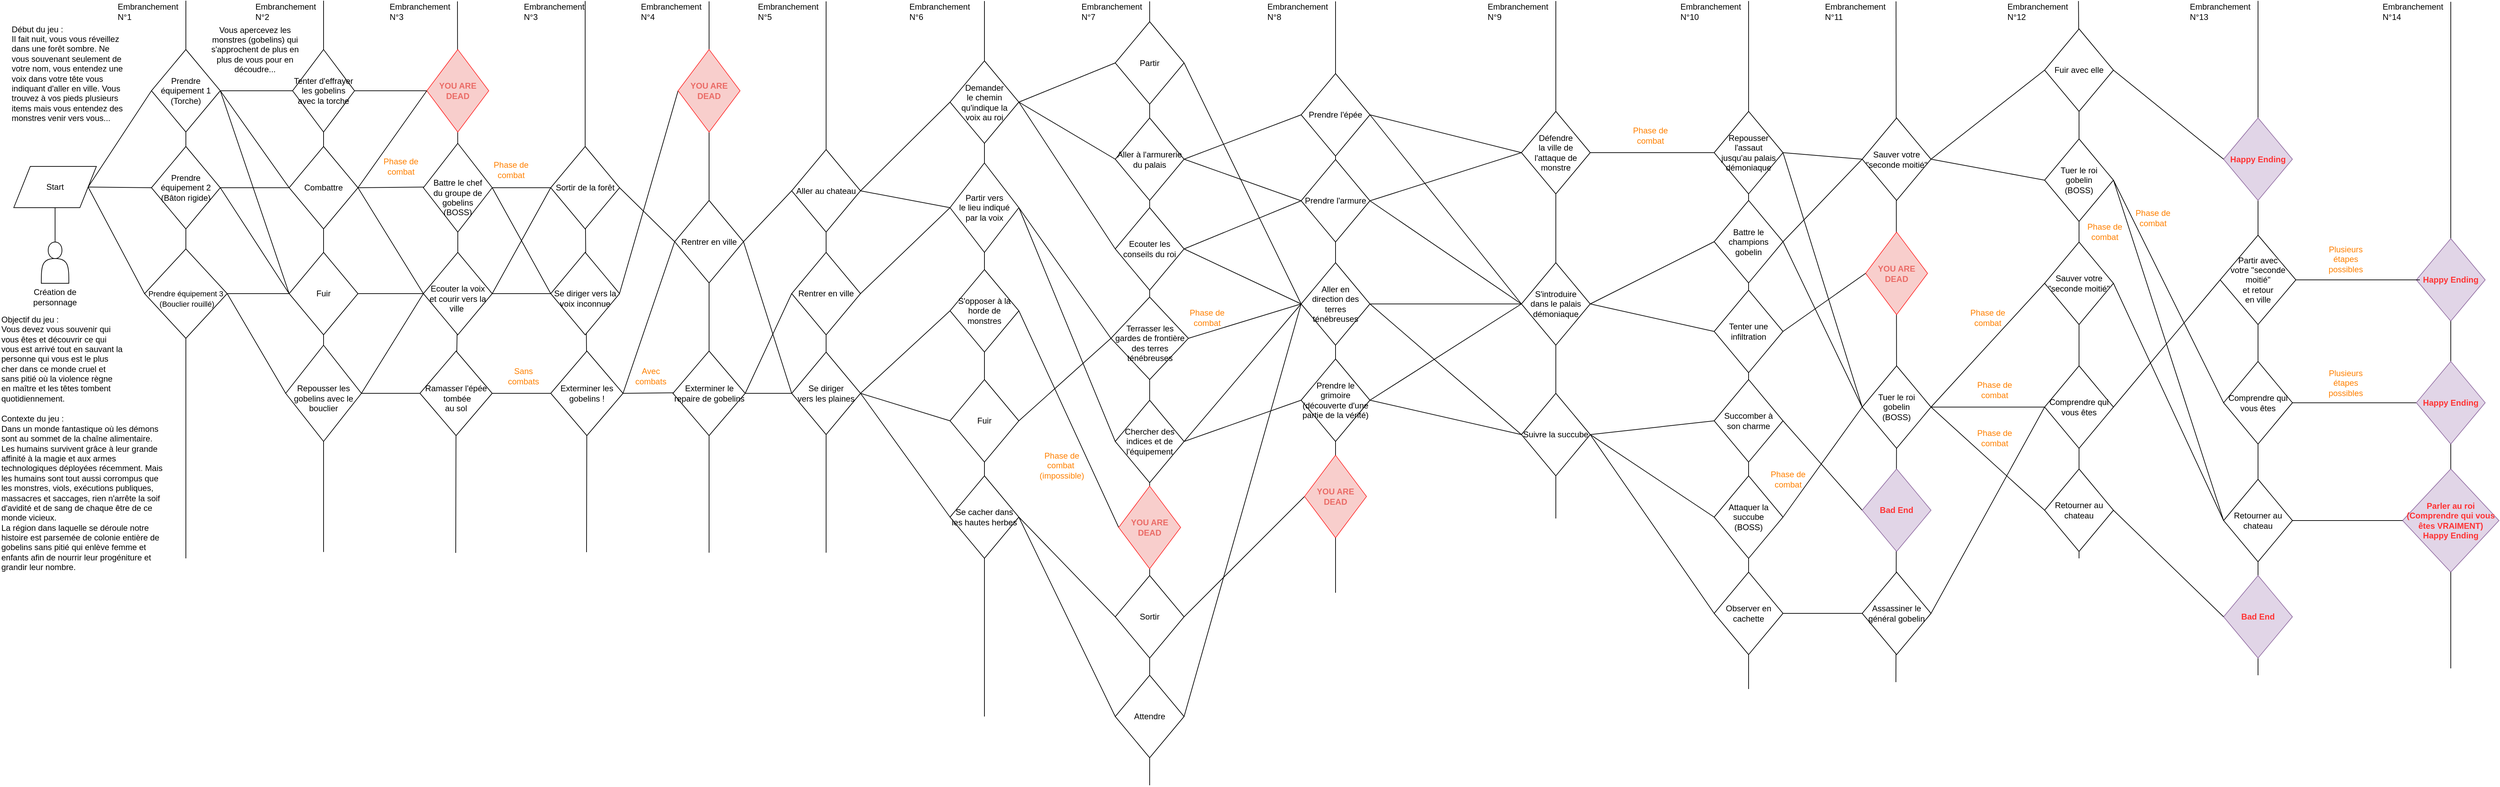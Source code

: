 <mxfile version="12.4.9" type="device"><diagram id="NOy4QMPCsK1aH0ETkBKg" name="Page-1"><mxGraphModel dx="1483" dy="1882" grid="1" gridSize="10" guides="1" tooltips="1" connect="1" arrows="1" fold="1" page="1" pageScale="1" pageWidth="827" pageHeight="1169" math="0" shadow="0"><root><mxCell id="0"/><mxCell id="1" parent="0"/><mxCell id="u4ESiSS73K2SZmcHxT52-28" value="" style="endArrow=none;html=1;" edge="1" parent="1" target="L84PXqZPebuQJUQ78X7r-174"><mxGeometry width="50" height="50" relative="1" as="geometry"><mxPoint x="3300" y="980" as="sourcePoint"/><mxPoint x="3300" y="660" as="targetPoint"/></mxGeometry></mxCell><mxCell id="u4ESiSS73K2SZmcHxT52-8" value="" style="endArrow=none;html=1;" edge="1" parent="1" target="u4ESiSS73K2SZmcHxT52-7"><mxGeometry width="50" height="50" relative="1" as="geometry"><mxPoint x="1220" y="801.8" as="sourcePoint"/><mxPoint x="1220" y="335.5" as="targetPoint"/></mxGeometry></mxCell><mxCell id="u4ESiSS73K2SZmcHxT52-2" value="" style="endArrow=none;html=1;shadow=0;" edge="1" parent="1" source="L84PXqZPebuQJUQ78X7r-32" target="L84PXqZPebuQJUQ78X7r-20"><mxGeometry width="50" height="50" relative="1" as="geometry"><mxPoint x="1450" y="1040" as="sourcePoint"/><mxPoint x="1450" y="655" as="targetPoint"/></mxGeometry></mxCell><mxCell id="L84PXqZPebuQJUQ78X7r-167" value="" style="endArrow=none;html=1;" parent="1" target="L84PXqZPebuQJUQ78X7r-166" edge="1"><mxGeometry width="50" height="50" relative="1" as="geometry"><mxPoint x="3040" y="810" as="sourcePoint"/><mxPoint x="3039.17" y="-0.5" as="targetPoint"/></mxGeometry></mxCell><mxCell id="L84PXqZPebuQJUQ78X7r-159" value="" style="endArrow=none;html=1;" parent="1" source="L84PXqZPebuQJUQ78X7r-185" edge="1"><mxGeometry width="50" height="50" relative="1" as="geometry"><mxPoint x="3039" y="980" as="sourcePoint"/><mxPoint x="3039.17" y="-0.5" as="targetPoint"/></mxGeometry></mxCell><mxCell id="L84PXqZPebuQJUQ78X7r-156" value="" style="endArrow=none;html=1;" parent="1" target="L84PXqZPebuQJUQ78X7r-133" edge="1"><mxGeometry width="50" height="50" relative="1" as="geometry"><mxPoint x="2774" y="990" as="sourcePoint"/><mxPoint x="2774.17" as="targetPoint"/></mxGeometry></mxCell><mxCell id="L84PXqZPebuQJUQ78X7r-155" value="" style="endArrow=none;html=1;" parent="1" source="L84PXqZPebuQJUQ78X7r-133" edge="1"><mxGeometry width="50" height="50" relative="1" as="geometry"><mxPoint x="2774" y="990" as="sourcePoint"/><mxPoint x="2774.17" as="targetPoint"/></mxGeometry></mxCell><mxCell id="L84PXqZPebuQJUQ78X7r-115" value="" style="endArrow=none;html=1;" parent="1" target="L84PXqZPebuQJUQ78X7r-112" edge="1"><mxGeometry width="50" height="50" relative="1" as="geometry"><mxPoint x="2560" y="1000" as="sourcePoint"/><mxPoint x="2560" y="700" as="targetPoint"/></mxGeometry></mxCell><mxCell id="L84PXqZPebuQJUQ78X7r-93" value="" style="endArrow=none;html=1;" parent="1" source="L84PXqZPebuQJUQ78X7r-106" target="L84PXqZPebuQJUQ78X7r-92" edge="1"><mxGeometry width="50" height="50" relative="1" as="geometry"><mxPoint x="2280" y="752" as="sourcePoint"/><mxPoint x="2280" y="-0.5" as="targetPoint"/></mxGeometry></mxCell><mxCell id="L84PXqZPebuQJUQ78X7r-91" value="" style="endArrow=none;html=1;" parent="1" source="L84PXqZPebuQJUQ78X7r-92" edge="1"><mxGeometry width="50" height="50" relative="1" as="geometry"><mxPoint x="2280" y="752" as="sourcePoint"/><mxPoint x="2280" y="-0.5" as="targetPoint"/></mxGeometry></mxCell><mxCell id="L84PXqZPebuQJUQ78X7r-88" value="" style="endArrow=none;html=1;" parent="1" target="L84PXqZPebuQJUQ78X7r-62" edge="1" source="L84PXqZPebuQJUQ78X7r-60"><mxGeometry width="50" height="50" relative="1" as="geometry"><mxPoint x="1690" y="1140.0" as="sourcePoint"/><mxPoint x="1690" y="830" as="targetPoint"/></mxGeometry></mxCell><mxCell id="L84PXqZPebuQJUQ78X7r-70" value="" style="endArrow=none;html=1;" parent="1" source="L84PXqZPebuQJUQ78X7r-62" target="L84PXqZPebuQJUQ78X7r-59" edge="1"><mxGeometry width="50" height="50" relative="1" as="geometry"><mxPoint x="1690" y="1140.0" as="sourcePoint"/><mxPoint x="1690" y="570" as="targetPoint"/></mxGeometry></mxCell><mxCell id="L84PXqZPebuQJUQ78X7r-37" value="" style="endArrow=none;html=1;shadow=0;" parent="1" target="L84PXqZPebuQJUQ78X7r-36" edge="1" source="L84PXqZPebuQJUQ78X7r-19"><mxGeometry width="50" height="50" relative="1" as="geometry"><mxPoint x="1450" y="1140.0" as="sourcePoint"/><mxPoint x="1450" y="420" as="targetPoint"/></mxGeometry></mxCell><mxCell id="L84PXqZPebuQJUQ78X7r-25" value="" style="endArrow=none;html=1;shadow=0;" parent="1" source="L84PXqZPebuQJUQ78X7r-36" target="L84PXqZPebuQJUQ78X7r-23" edge="1"><mxGeometry width="50" height="50" relative="1" as="geometry"><mxPoint x="1450" y="380" as="sourcePoint"/><mxPoint x="1450" y="-0.5" as="targetPoint"/></mxGeometry></mxCell><mxCell id="SXuVA7lmw_enNkVMAytv-75" value="" style="endArrow=none;html=1;fontColor=#FF8000;exitX=1;exitY=0.5;exitDx=0;exitDy=0;entryX=0;entryY=0.5;entryDx=0;entryDy=0;" parent="1" target="SXuVA7lmw_enNkVMAytv-74" edge="1"><mxGeometry width="50" height="50" relative="1" as="geometry"><mxPoint x="920.0" y="424.5" as="sourcePoint"/><mxPoint x="1005.0" y="424.5" as="targetPoint"/></mxGeometry></mxCell><mxCell id="SXuVA7lmw_enNkVMAytv-83" value="" style="endArrow=none;html=1;" parent="1" target="SXuVA7lmw_enNkVMAytv-82" edge="1"><mxGeometry width="50" height="50" relative="1" as="geometry"><mxPoint x="1050" y="801.8" as="sourcePoint"/><mxPoint x="1050" y="190" as="targetPoint"/></mxGeometry></mxCell><mxCell id="SXuVA7lmw_enNkVMAytv-80" value="" style="endArrow=none;html=1;" parent="1" source="SXuVA7lmw_enNkVMAytv-82" target="SXuVA7lmw_enNkVMAytv-74" edge="1"><mxGeometry width="50" height="50" relative="1" as="geometry"><mxPoint x="1050" y="801.8" as="sourcePoint"/><mxPoint x="1050" as="targetPoint"/></mxGeometry></mxCell><mxCell id="SXuVA7lmw_enNkVMAytv-79" value="" style="endArrow=none;html=1;" parent="1" source="SXuVA7lmw_enNkVMAytv-74" edge="1"><mxGeometry width="50" height="50" relative="1" as="geometry"><mxPoint x="1050" y="801.8" as="sourcePoint"/><mxPoint x="1050" as="targetPoint"/></mxGeometry></mxCell><mxCell id="SXuVA7lmw_enNkVMAytv-50" value="" style="endArrow=none;html=1;" parent="1" source="SXuVA7lmw_enNkVMAytv-47" edge="1"><mxGeometry width="50" height="50" relative="1" as="geometry"><mxPoint x="684.5" y="801.8" as="sourcePoint"/><mxPoint x="684.5" as="targetPoint"/></mxGeometry></mxCell><mxCell id="SXuVA7lmw_enNkVMAytv-37" value="" style="endArrow=none;html=1;" parent="1" edge="1"><mxGeometry width="50" height="50" relative="1" as="geometry"><mxPoint x="490" y="800.8" as="sourcePoint"/><mxPoint x="490" y="-1" as="targetPoint"/></mxGeometry></mxCell><mxCell id="SXuVA7lmw_enNkVMAytv-1" value="Prendre équipement 2&lt;br&gt;(Bâton rigide)&lt;br&gt;" style="rhombus;whiteSpace=wrap;html=1;" parent="1" vertex="1"><mxGeometry x="240" y="211" width="100" height="120" as="geometry"/></mxCell><mxCell id="SXuVA7lmw_enNkVMAytv-2" value="Start" style="shape=parallelogram;perimeter=parallelogramPerimeter;whiteSpace=wrap;html=1;" parent="1" vertex="1"><mxGeometry x="40" y="240" width="120" height="60" as="geometry"/></mxCell><mxCell id="SXuVA7lmw_enNkVMAytv-3" value="&lt;div style=&quot;text-align: left&quot;&gt;&lt;span&gt;Embranchement N°1&lt;/span&gt;&lt;/div&gt;" style="text;html=1;strokeColor=none;fillColor=none;align=center;verticalAlign=middle;whiteSpace=wrap;rounded=0;" parent="1" vertex="1"><mxGeometry x="190" width="100" height="30" as="geometry"/></mxCell><mxCell id="SXuVA7lmw_enNkVMAytv-7" value="&lt;div style=&quot;text-align: left&quot;&gt;&lt;span&gt;Embranchement N°2&lt;/span&gt;&lt;/div&gt;" style="text;html=1;strokeColor=none;fillColor=none;align=center;verticalAlign=middle;whiteSpace=wrap;rounded=0;" parent="1" vertex="1"><mxGeometry x="390" width="100" height="30" as="geometry"/></mxCell><mxCell id="SXuVA7lmw_enNkVMAytv-8" value="&lt;div style=&quot;text-align: left&quot;&gt;&lt;span&gt;Embranchement N°3&lt;/span&gt;&lt;/div&gt;" style="text;html=1;strokeColor=none;fillColor=none;align=center;verticalAlign=middle;whiteSpace=wrap;rounded=0;" parent="1" vertex="1"><mxGeometry x="585" width="100" height="30" as="geometry"/></mxCell><mxCell id="SXuVA7lmw_enNkVMAytv-9" value="" style="endArrow=none;html=1;entryX=1;entryY=0.5;entryDx=0;entryDy=0;exitX=0;exitY=0.5;exitDx=0;exitDy=0;" parent="1" source="SXuVA7lmw_enNkVMAytv-1" target="SXuVA7lmw_enNkVMAytv-2" edge="1"><mxGeometry width="50" height="50" relative="1" as="geometry"><mxPoint x="40" y="400" as="sourcePoint"/><mxPoint x="90" y="350" as="targetPoint"/></mxGeometry></mxCell><mxCell id="SXuVA7lmw_enNkVMAytv-10" value="" style="shape=actor;whiteSpace=wrap;html=1;" parent="1" vertex="1"><mxGeometry x="80" y="350" width="40" height="60" as="geometry"/></mxCell><mxCell id="SXuVA7lmw_enNkVMAytv-11" value="Création de personnage" style="text;html=1;strokeColor=none;fillColor=none;align=center;verticalAlign=middle;whiteSpace=wrap;rounded=0;" parent="1" vertex="1"><mxGeometry x="65" y="410" width="70" height="40" as="geometry"/></mxCell><mxCell id="SXuVA7lmw_enNkVMAytv-12" value="" style="endArrow=none;html=1;exitX=0.5;exitY=0;exitDx=0;exitDy=0;entryX=0.5;entryY=1;entryDx=0;entryDy=0;" parent="1" source="SXuVA7lmw_enNkVMAytv-10" target="SXuVA7lmw_enNkVMAytv-2" edge="1"><mxGeometry width="50" height="50" relative="1" as="geometry"><mxPoint x="40" y="480" as="sourcePoint"/><mxPoint x="180" y="270" as="targetPoint"/></mxGeometry></mxCell><mxCell id="SXuVA7lmw_enNkVMAytv-13" value="" style="endArrow=none;html=1;exitX=0.5;exitY=0;exitDx=0;exitDy=0;" parent="1" source="SXuVA7lmw_enNkVMAytv-1" edge="1"><mxGeometry width="50" height="50" relative="1" as="geometry"><mxPoint x="70" y="481" as="sourcePoint"/><mxPoint x="290" y="-1" as="targetPoint"/></mxGeometry></mxCell><mxCell id="SXuVA7lmw_enNkVMAytv-15" value="" style="endArrow=none;html=1;entryX=0.5;entryY=1;entryDx=0;entryDy=0;" parent="1" target="SXuVA7lmw_enNkVMAytv-1" edge="1"><mxGeometry width="50" height="50" relative="1" as="geometry"><mxPoint x="290" y="810" as="sourcePoint"/><mxPoint x="315" y="351" as="targetPoint"/></mxGeometry></mxCell><mxCell id="SXuVA7lmw_enNkVMAytv-16" value="" style="endArrow=none;html=1;entryX=1;entryY=0.5;entryDx=0;entryDy=0;exitX=0;exitY=0.5;exitDx=0;exitDy=0;" parent="1" source="SXuVA7lmw_enNkVMAytv-18" target="SXuVA7lmw_enNkVMAytv-2" edge="1"><mxGeometry width="50" height="50" relative="1" as="geometry"><mxPoint x="240" y="130" as="sourcePoint"/><mxPoint x="158" y="280" as="targetPoint"/></mxGeometry></mxCell><mxCell id="SXuVA7lmw_enNkVMAytv-17" value="&lt;font style=&quot;font-size: 11px&quot;&gt;&lt;br&gt;&lt;font&gt;Prendre équipement 3&lt;br&gt;&lt;/font&gt;&lt;/font&gt;&lt;div&gt;&lt;font style=&quot;font-size: 11px&quot;&gt;&amp;nbsp;(Bouclier rouillé)&lt;/font&gt;&lt;/div&gt;" style="rhombus;whiteSpace=wrap;html=1;align=center;" parent="1" vertex="1"><mxGeometry x="230" y="360" width="120" height="130" as="geometry"/></mxCell><mxCell id="SXuVA7lmw_enNkVMAytv-18" value="Prendre équipement 1 (Torche)" style="rhombus;whiteSpace=wrap;html=1;" parent="1" vertex="1"><mxGeometry x="240" y="70" width="100" height="120" as="geometry"/></mxCell><mxCell id="SXuVA7lmw_enNkVMAytv-19" value="" style="endArrow=none;html=1;entryX=1;entryY=0.5;entryDx=0;entryDy=0;exitX=0;exitY=0.5;exitDx=0;exitDy=0;" parent="1" source="SXuVA7lmw_enNkVMAytv-17" target="SXuVA7lmw_enNkVMAytv-2" edge="1"><mxGeometry width="50" height="50" relative="1" as="geometry"><mxPoint x="250" y="140" as="sourcePoint"/><mxPoint x="158" y="280" as="targetPoint"/></mxGeometry></mxCell><mxCell id="SXuVA7lmw_enNkVMAytv-20" value="Début du jeu : &lt;br&gt;Il fait nuit, vous vous réveillez dans une forêt sombre. Ne vous souvenant seulement de votre nom, vous entendez une voix dans votre tête vous indiquant d'aller en ville. Vous trouvez à vos pieds plusieurs items mais vous entendez des monstres venir vers vous..." style="text;html=1;strokeColor=none;fillColor=none;align=left;verticalAlign=middle;whiteSpace=wrap;rounded=0;" parent="1" vertex="1"><mxGeometry x="35" y="30" width="170" height="150" as="geometry"/></mxCell><mxCell id="SXuVA7lmw_enNkVMAytv-21" value="Objectif du jeu : &lt;br&gt;Vous devez vous souvenir qui vous êtes et découvrir ce qui vous est arrivé tout en sauvant la personne qui vous est le plus cher dans ce monde cruel et sans pitié où la violence règne en maître et les têtes tombent quotidiennement.&amp;nbsp;" style="text;html=1;strokeColor=none;fillColor=none;align=left;verticalAlign=middle;whiteSpace=wrap;rounded=0;" parent="1" vertex="1"><mxGeometry x="20" y="460" width="180" height="120" as="geometry"/></mxCell><mxCell id="SXuVA7lmw_enNkVMAytv-22" value="Contexte du jeu : &lt;br&gt;Dans un monde fantastique où les démons sont au sommet de la chaîne alimentaire. Les humains survivent grâce à leur grande affinité à la magie et aux armes technologiques déployées récemment. Mais les humains sont tout aussi corrompus que les monstres, viols, exécutions publiques, massacres et saccages, rien n'arrête la soif d'avidité et de sang de chaque être de ce monde vicieux.&amp;nbsp;&lt;br&gt;La région dans laquelle se déroule notre histoire est parsemée de colonie entière de gobelins sans pitié qui enlève femme et enfants afin de nourrir leur progéniture et grandir leur nombre." style="text;html=1;strokeColor=none;fillColor=none;align=left;verticalAlign=middle;whiteSpace=wrap;rounded=0;" parent="1" vertex="1"><mxGeometry x="20" y="600" width="240" height="230" as="geometry"/></mxCell><mxCell id="SXuVA7lmw_enNkVMAytv-25" value="" style="endArrow=none;html=1;exitX=1;exitY=0.5;exitDx=0;exitDy=0;entryX=0;entryY=0.5;entryDx=0;entryDy=0;" parent="1" source="SXuVA7lmw_enNkVMAytv-18" target="SXuVA7lmw_enNkVMAytv-27" edge="1"><mxGeometry width="50" height="50" relative="1" as="geometry"><mxPoint x="380" y="135" as="sourcePoint"/><mxPoint x="440" y="130" as="targetPoint"/></mxGeometry></mxCell><mxCell id="SXuVA7lmw_enNkVMAytv-26" value="Vous apercevez les monstres (gobelins) qui s'approchent de plus en plus de vous pour en découdre..." style="text;html=1;strokeColor=none;fillColor=none;align=center;verticalAlign=middle;whiteSpace=wrap;rounded=0;" parent="1" vertex="1"><mxGeometry x="317.5" y="35" width="145" height="70" as="geometry"/></mxCell><mxCell id="SXuVA7lmw_enNkVMAytv-27" value="&lt;font style=&quot;font-size: 12px&quot;&gt;Tenter d'effrayer les gobelins avec la torche&lt;/font&gt;" style="rhombus;whiteSpace=wrap;html=1;" parent="1" vertex="1"><mxGeometry x="445" y="70" width="90" height="120" as="geometry"/></mxCell><mxCell id="SXuVA7lmw_enNkVMAytv-28" value="Combattre" style="rhombus;whiteSpace=wrap;html=1;" parent="1" vertex="1"><mxGeometry x="440" y="211" width="100" height="120" as="geometry"/></mxCell><mxCell id="SXuVA7lmw_enNkVMAytv-29" value="Fuir" style="rhombus;whiteSpace=wrap;html=1;" parent="1" vertex="1"><mxGeometry x="440" y="365" width="100" height="120" as="geometry"/></mxCell><mxCell id="SXuVA7lmw_enNkVMAytv-30" value="&lt;br&gt;Repousser les gobelins avec le bouclier" style="rhombus;whiteSpace=wrap;html=1;" parent="1" vertex="1"><mxGeometry x="435" y="500" width="110" height="140" as="geometry"/></mxCell><mxCell id="SXuVA7lmw_enNkVMAytv-31" value="" style="endArrow=none;html=1;exitX=1;exitY=0.5;exitDx=0;exitDy=0;entryX=0;entryY=0.5;entryDx=0;entryDy=0;" parent="1" source="SXuVA7lmw_enNkVMAytv-18" target="SXuVA7lmw_enNkVMAytv-28" edge="1"><mxGeometry width="50" height="50" relative="1" as="geometry"><mxPoint x="350" y="140" as="sourcePoint"/><mxPoint x="450" y="140" as="targetPoint"/></mxGeometry></mxCell><mxCell id="SXuVA7lmw_enNkVMAytv-32" value="" style="endArrow=none;html=1;exitX=1;exitY=0.5;exitDx=0;exitDy=0;entryX=0;entryY=0.5;entryDx=0;entryDy=0;" parent="1" source="SXuVA7lmw_enNkVMAytv-1" target="SXuVA7lmw_enNkVMAytv-29" edge="1"><mxGeometry width="50" height="50" relative="1" as="geometry"><mxPoint x="340" y="162" as="sourcePoint"/><mxPoint x="440" y="303" as="targetPoint"/></mxGeometry></mxCell><mxCell id="SXuVA7lmw_enNkVMAytv-33" value="" style="endArrow=none;html=1;exitX=1;exitY=0.5;exitDx=0;exitDy=0;entryX=0;entryY=0.5;entryDx=0;entryDy=0;" parent="1" source="SXuVA7lmw_enNkVMAytv-1" target="SXuVA7lmw_enNkVMAytv-28" edge="1"><mxGeometry width="50" height="50" relative="1" as="geometry"><mxPoint x="345" y="262.5" as="sourcePoint"/><mxPoint x="445" y="557.5" as="targetPoint"/></mxGeometry></mxCell><mxCell id="SXuVA7lmw_enNkVMAytv-34" value="" style="endArrow=none;html=1;exitX=1;exitY=0.5;exitDx=0;exitDy=0;entryX=0;entryY=0.5;entryDx=0;entryDy=0;" parent="1" source="SXuVA7lmw_enNkVMAytv-18" target="SXuVA7lmw_enNkVMAytv-29" edge="1"><mxGeometry width="50" height="50" relative="1" as="geometry"><mxPoint x="350" y="140" as="sourcePoint"/><mxPoint x="450" y="435" as="targetPoint"/></mxGeometry></mxCell><mxCell id="SXuVA7lmw_enNkVMAytv-35" value="" style="endArrow=none;html=1;exitX=1;exitY=0.5;exitDx=0;exitDy=0;entryX=0;entryY=0.5;entryDx=0;entryDy=0;" parent="1" source="SXuVA7lmw_enNkVMAytv-17" target="SXuVA7lmw_enNkVMAytv-29" edge="1"><mxGeometry width="50" height="50" relative="1" as="geometry"><mxPoint x="350" y="390" as="sourcePoint"/><mxPoint x="450" y="544" as="targetPoint"/></mxGeometry></mxCell><mxCell id="SXuVA7lmw_enNkVMAytv-36" value="" style="endArrow=none;html=1;exitX=1;exitY=0.5;exitDx=0;exitDy=0;entryX=0;entryY=0.5;entryDx=0;entryDy=0;" parent="1" source="SXuVA7lmw_enNkVMAytv-17" target="SXuVA7lmw_enNkVMAytv-30" edge="1"><mxGeometry width="50" height="50" relative="1" as="geometry"><mxPoint x="360" y="435" as="sourcePoint"/><mxPoint x="450" y="435" as="targetPoint"/></mxGeometry></mxCell><mxCell id="SXuVA7lmw_enNkVMAytv-45" value="" style="endArrow=none;html=1;exitX=1;exitY=0.5;exitDx=0;exitDy=0;entryX=0;entryY=0.5;entryDx=0;entryDy=0;" parent="1" source="SXuVA7lmw_enNkVMAytv-27" target="SXuVA7lmw_enNkVMAytv-42" edge="1"><mxGeometry width="50" height="50" relative="1" as="geometry"><mxPoint x="585" y="410" as="sourcePoint"/><mxPoint x="635" y="360" as="targetPoint"/></mxGeometry></mxCell><mxCell id="SXuVA7lmw_enNkVMAytv-46" value="" style="endArrow=none;html=1;exitX=1;exitY=0.5;exitDx=0;exitDy=0;" parent="1" source="SXuVA7lmw_enNkVMAytv-28" edge="1"><mxGeometry width="50" height="50" relative="1" as="geometry"><mxPoint x="540" y="269.5" as="sourcePoint"/><mxPoint x="640" y="270" as="targetPoint"/></mxGeometry></mxCell><mxCell id="SXuVA7lmw_enNkVMAytv-42" value="&lt;b&gt;&lt;font color=&quot;#ea6b66&quot;&gt;YOU ARE DEAD&lt;/font&gt;&lt;/b&gt;" style="rhombus;whiteSpace=wrap;html=1;fillColor=#f8cecc;strokeColor=#FF3333;" parent="1" vertex="1"><mxGeometry x="640" y="70" width="90" height="120" as="geometry"/></mxCell><mxCell id="SXuVA7lmw_enNkVMAytv-51" value="" style="endArrow=none;html=1;exitX=1;exitY=0.5;exitDx=0;exitDy=0;entryX=0;entryY=0.5;entryDx=0;entryDy=0;" parent="1" source="SXuVA7lmw_enNkVMAytv-28" target="SXuVA7lmw_enNkVMAytv-42" edge="1"><mxGeometry width="50" height="50" relative="1" as="geometry"><mxPoint x="545" y="140" as="sourcePoint"/><mxPoint x="650" y="140" as="targetPoint"/></mxGeometry></mxCell><mxCell id="SXuVA7lmw_enNkVMAytv-52" value="Phase de combat" style="text;html=1;strokeColor=none;fillColor=none;align=center;verticalAlign=middle;whiteSpace=wrap;rounded=0;fontColor=#FF8000;" parent="1" vertex="1"><mxGeometry x="575" y="225" width="55" height="30" as="geometry"/></mxCell><mxCell id="SXuVA7lmw_enNkVMAytv-53" value="" style="endArrow=none;html=1;entryX=0;entryY=0.5;entryDx=0;entryDy=0;exitX=1;exitY=0.5;exitDx=0;exitDy=0;" parent="1" source="SXuVA7lmw_enNkVMAytv-28" target="SXuVA7lmw_enNkVMAytv-54" edge="1"><mxGeometry width="50" height="50" relative="1" as="geometry"><mxPoint x="550" y="290" as="sourcePoint"/><mxPoint x="650" y="140" as="targetPoint"/></mxGeometry></mxCell><mxCell id="SXuVA7lmw_enNkVMAytv-55" value="" style="endArrow=none;html=1;entryX=0;entryY=0.5;entryDx=0;entryDy=0;exitX=1;exitY=0.5;exitDx=0;exitDy=0;" parent="1" target="SXuVA7lmw_enNkVMAytv-54" edge="1"><mxGeometry width="50" height="50" relative="1" as="geometry"><mxPoint x="540" y="425" as="sourcePoint"/><mxPoint x="635" y="584" as="targetPoint"/></mxGeometry></mxCell><mxCell id="SXuVA7lmw_enNkVMAytv-54" value="&lt;br&gt;Ecouter la voix &lt;br&gt;et courir vers la ville&amp;nbsp;" style="rhombus;whiteSpace=wrap;html=1;" parent="1" vertex="1"><mxGeometry x="635" y="365" width="100" height="120" as="geometry"/></mxCell><mxCell id="SXuVA7lmw_enNkVMAytv-56" value="" style="endArrow=none;html=1;" parent="1" source="SXuVA7lmw_enNkVMAytv-60" target="SXuVA7lmw_enNkVMAytv-54" edge="1"><mxGeometry width="50" height="50" relative="1" as="geometry"><mxPoint x="684.5" y="801.8" as="sourcePoint"/><mxPoint x="684.5" as="targetPoint"/></mxGeometry></mxCell><mxCell id="SXuVA7lmw_enNkVMAytv-57" value="" style="endArrow=none;html=1;entryX=0;entryY=0.5;entryDx=0;entryDy=0;exitX=1;exitY=0.5;exitDx=0;exitDy=0;" parent="1" source="SXuVA7lmw_enNkVMAytv-30" target="SXuVA7lmw_enNkVMAytv-54" edge="1"><mxGeometry width="50" height="50" relative="1" as="geometry"><mxPoint x="550" y="435" as="sourcePoint"/><mxPoint x="645" y="435" as="targetPoint"/></mxGeometry></mxCell><mxCell id="SXuVA7lmw_enNkVMAytv-47" value="&lt;br&gt;&lt;br&gt;Battre le chef &lt;br&gt;du groupe de gobelins&lt;br&gt;(BOSS)" style="rhombus;whiteSpace=wrap;html=1;" parent="1" vertex="1"><mxGeometry x="635" y="206.5" width="100" height="129" as="geometry"/></mxCell><mxCell id="SXuVA7lmw_enNkVMAytv-58" value="" style="endArrow=none;html=1;" parent="1" source="SXuVA7lmw_enNkVMAytv-54" target="SXuVA7lmw_enNkVMAytv-47" edge="1"><mxGeometry width="50" height="50" relative="1" as="geometry"><mxPoint x="684.93" y="365.085" as="sourcePoint"/><mxPoint x="684.5" as="targetPoint"/></mxGeometry></mxCell><mxCell id="SXuVA7lmw_enNkVMAytv-59" value="" style="endArrow=none;html=1;exitX=1;exitY=0.5;exitDx=0;exitDy=0;entryX=0;entryY=0.5;entryDx=0;entryDy=0;" parent="1" source="SXuVA7lmw_enNkVMAytv-30" target="SXuVA7lmw_enNkVMAytv-60" edge="1"><mxGeometry width="50" height="50" relative="1" as="geometry"><mxPoint x="555" y="580" as="sourcePoint"/><mxPoint x="630" y="570" as="targetPoint"/></mxGeometry></mxCell><mxCell id="SXuVA7lmw_enNkVMAytv-60" value="&lt;br&gt;Ramasser l'épée&lt;br&gt;&amp;nbsp;tombée &lt;br&gt;au sol" style="rhombus;whiteSpace=wrap;html=1;" parent="1" vertex="1"><mxGeometry x="630" y="508.5" width="105" height="123" as="geometry"/></mxCell><mxCell id="SXuVA7lmw_enNkVMAytv-61" value="" style="endArrow=none;html=1;" parent="1" target="SXuVA7lmw_enNkVMAytv-60" edge="1"><mxGeometry width="50" height="50" relative="1" as="geometry"><mxPoint x="682" y="802" as="sourcePoint"/><mxPoint x="684.921" y="484.905" as="targetPoint"/></mxGeometry></mxCell><mxCell id="SXuVA7lmw_enNkVMAytv-62" value="&lt;div style=&quot;text-align: left&quot;&gt;&lt;span&gt;Embranchement N°3&lt;/span&gt;&lt;/div&gt;" style="text;html=1;strokeColor=none;fillColor=none;align=center;verticalAlign=middle;whiteSpace=wrap;rounded=0;" parent="1" vertex="1"><mxGeometry x="780" width="100" height="30" as="geometry"/></mxCell><mxCell id="SXuVA7lmw_enNkVMAytv-63" value="" style="endArrow=none;html=1;" parent="1" source="SXuVA7lmw_enNkVMAytv-69" edge="1"><mxGeometry width="50" height="50" relative="1" as="geometry"><mxPoint x="870" y="801.3" as="sourcePoint"/><mxPoint x="870" y="-0.5" as="targetPoint"/></mxGeometry></mxCell><mxCell id="SXuVA7lmw_enNkVMAytv-64" value="" style="endArrow=none;html=1;fontColor=#FF8000;exitX=1;exitY=0.5;exitDx=0;exitDy=0;entryX=0;entryY=0.5;entryDx=0;entryDy=0;" parent="1" source="SXuVA7lmw_enNkVMAytv-60" target="SXuVA7lmw_enNkVMAytv-65" edge="1"><mxGeometry width="50" height="50" relative="1" as="geometry"><mxPoint x="750" y="570" as="sourcePoint"/><mxPoint x="800" y="570" as="targetPoint"/></mxGeometry></mxCell><mxCell id="SXuVA7lmw_enNkVMAytv-65" value="Exterminer les gobelins !" style="rhombus;whiteSpace=wrap;html=1;" parent="1" vertex="1"><mxGeometry x="820" y="508.5" width="105" height="123" as="geometry"/></mxCell><mxCell id="SXuVA7lmw_enNkVMAytv-66" value="" style="endArrow=none;html=1;" parent="1" target="SXuVA7lmw_enNkVMAytv-65" edge="1"><mxGeometry width="50" height="50" relative="1" as="geometry"><mxPoint x="872" y="801" as="sourcePoint"/><mxPoint x="870.0" y="-0.5" as="targetPoint"/></mxGeometry></mxCell><mxCell id="SXuVA7lmw_enNkVMAytv-68" value="" style="endArrow=none;html=1;fontColor=#FF8000;exitX=1;exitY=0.5;exitDx=0;exitDy=0;entryX=0;entryY=0.5;entryDx=0;entryDy=0;" parent="1" source="SXuVA7lmw_enNkVMAytv-54" target="SXuVA7lmw_enNkVMAytv-69" edge="1"><mxGeometry width="50" height="50" relative="1" as="geometry"><mxPoint x="760" y="460" as="sourcePoint"/><mxPoint x="820" y="430" as="targetPoint"/></mxGeometry></mxCell><mxCell id="SXuVA7lmw_enNkVMAytv-69" value="Sortir de la forêt" style="rhombus;whiteSpace=wrap;html=1;" parent="1" vertex="1"><mxGeometry x="820" y="211" width="100" height="120" as="geometry"/></mxCell><mxCell id="SXuVA7lmw_enNkVMAytv-70" value="" style="endArrow=none;html=1;" parent="1" source="SXuVA7lmw_enNkVMAytv-65" target="SXuVA7lmw_enNkVMAytv-69" edge="1"><mxGeometry width="50" height="50" relative="1" as="geometry"><mxPoint x="872.232" y="508.814" as="sourcePoint"/><mxPoint x="870.0" y="-0.5" as="targetPoint"/></mxGeometry></mxCell><mxCell id="SXuVA7lmw_enNkVMAytv-71" value="" style="endArrow=none;html=1;fontColor=#FF8000;exitX=1;exitY=0.5;exitDx=0;exitDy=0;entryX=0;entryY=0.5;entryDx=0;entryDy=0;" parent="1" source="SXuVA7lmw_enNkVMAytv-47" target="SXuVA7lmw_enNkVMAytv-69" edge="1"><mxGeometry width="50" height="50" relative="1" as="geometry"><mxPoint x="745.0" y="435" as="sourcePoint"/><mxPoint x="832.5" y="360" as="targetPoint"/></mxGeometry></mxCell><mxCell id="SXuVA7lmw_enNkVMAytv-72" value="&lt;br&gt;Se diriger vers la voix inconnue" style="rhombus;whiteSpace=wrap;html=1;" parent="1" vertex="1"><mxGeometry x="820" y="365" width="100" height="120" as="geometry"/></mxCell><mxCell id="SXuVA7lmw_enNkVMAytv-73" value="" style="endArrow=none;html=1;fontColor=#FF8000;exitX=1;exitY=0.5;exitDx=0;exitDy=0;entryX=0;entryY=0.5;entryDx=0;entryDy=0;" parent="1" source="SXuVA7lmw_enNkVMAytv-54" target="SXuVA7lmw_enNkVMAytv-72" edge="1"><mxGeometry width="50" height="50" relative="1" as="geometry"><mxPoint x="745.0" y="435" as="sourcePoint"/><mxPoint x="830.0" y="281" as="targetPoint"/></mxGeometry></mxCell><mxCell id="SXuVA7lmw_enNkVMAytv-76" value="" style="endArrow=none;html=1;fontColor=#FF8000;exitX=1;exitY=0.5;exitDx=0;exitDy=0;" parent="1" source="SXuVA7lmw_enNkVMAytv-65" edge="1"><mxGeometry width="50" height="50" relative="1" as="geometry"><mxPoint x="970.0" y="569" as="sourcePoint"/><mxPoint x="1020" y="569" as="targetPoint"/></mxGeometry></mxCell><mxCell id="SXuVA7lmw_enNkVMAytv-77" value="Exterminer le repaire de gobelins" style="rhombus;whiteSpace=wrap;html=1;" parent="1" vertex="1"><mxGeometry x="997.5" y="508.5" width="105" height="123" as="geometry"/></mxCell><mxCell id="SXuVA7lmw_enNkVMAytv-78" value="&lt;div style=&quot;text-align: left&quot;&gt;&lt;span&gt;Embranchement N°4&lt;/span&gt;&lt;/div&gt;" style="text;html=1;strokeColor=none;fillColor=none;align=center;verticalAlign=middle;whiteSpace=wrap;rounded=0;" parent="1" vertex="1"><mxGeometry x="950" y="-0.5" width="100" height="30" as="geometry"/></mxCell><mxCell id="SXuVA7lmw_enNkVMAytv-74" value="&lt;b&gt;&lt;font color=&quot;#ea6b66&quot;&gt;YOU ARE DEAD&lt;/font&gt;&lt;/b&gt;" style="rhombus;whiteSpace=wrap;html=1;fillColor=#f8cecc;strokeColor=#FF3333;" parent="1" vertex="1"><mxGeometry x="1005" y="70" width="90" height="120" as="geometry"/></mxCell><mxCell id="SXuVA7lmw_enNkVMAytv-82" value="Rentrer en ville" style="rhombus;whiteSpace=wrap;html=1;" parent="1" vertex="1"><mxGeometry x="1000" y="289.5" width="100" height="120" as="geometry"/></mxCell><mxCell id="SXuVA7lmw_enNkVMAytv-85" value="" style="endArrow=none;html=1;fontColor=#FF8000;exitX=1;exitY=0.5;exitDx=0;exitDy=0;entryX=0;entryY=0.5;entryDx=0;entryDy=0;" parent="1" source="SXuVA7lmw_enNkVMAytv-69" target="SXuVA7lmw_enNkVMAytv-82" edge="1"><mxGeometry width="50" height="50" relative="1" as="geometry"><mxPoint x="745" y="281" as="sourcePoint"/><mxPoint x="830" y="281" as="targetPoint"/></mxGeometry></mxCell><mxCell id="SXuVA7lmw_enNkVMAytv-87" value="" style="endArrow=none;html=1;fontColor=#FF8000;exitX=1;exitY=0.5;exitDx=0;exitDy=0;entryX=0;entryY=0.5;entryDx=0;entryDy=0;" parent="1" source="SXuVA7lmw_enNkVMAytv-65" target="SXuVA7lmw_enNkVMAytv-82" edge="1"><mxGeometry width="50" height="50" relative="1" as="geometry"><mxPoint x="930" y="435" as="sourcePoint"/><mxPoint x="1010" y="359.5" as="targetPoint"/></mxGeometry></mxCell><mxCell id="SXuVA7lmw_enNkVMAytv-88" value="Sans combats" style="text;html=1;strokeColor=none;fillColor=none;align=center;verticalAlign=middle;whiteSpace=wrap;rounded=0;fontColor=#FF8000;" parent="1" vertex="1"><mxGeometry x="752.5" y="530" width="55" height="30" as="geometry"/></mxCell><mxCell id="SXuVA7lmw_enNkVMAytv-89" value="Avec combats" style="text;html=1;strokeColor=none;fillColor=none;align=center;verticalAlign=middle;whiteSpace=wrap;rounded=0;fontColor=#FF8000;" parent="1" vertex="1"><mxGeometry x="937.5" y="530" width="55" height="30" as="geometry"/></mxCell><mxCell id="L84PXqZPebuQJUQ78X7r-1" value="&lt;div style=&quot;text-align: left&quot;&gt;&lt;span&gt;Embranchement N°6&lt;/span&gt;&lt;/div&gt;" style="text;html=1;strokeColor=none;fillColor=none;align=center;verticalAlign=middle;whiteSpace=wrap;rounded=0;" parent="1" vertex="1"><mxGeometry x="1340" y="-0.5" width="100" height="30" as="geometry"/></mxCell><mxCell id="L84PXqZPebuQJUQ78X7r-2" value="&lt;div style=&quot;text-align: left&quot;&gt;&lt;span&gt;Embranchement N°5&lt;/span&gt;&lt;/div&gt;" style="text;html=1;strokeColor=none;fillColor=none;align=center;verticalAlign=middle;whiteSpace=wrap;rounded=0;" parent="1" vertex="1"><mxGeometry x="1120" width="100" height="30" as="geometry"/></mxCell><mxCell id="L84PXqZPebuQJUQ78X7r-3" value="" style="endArrow=none;html=1;" parent="1" source="L84PXqZPebuQJUQ78X7r-6" edge="1"><mxGeometry width="50" height="50" relative="1" as="geometry"><mxPoint x="1220" y="801.8" as="sourcePoint"/><mxPoint x="1220" y="-2.274e-13" as="targetPoint"/></mxGeometry></mxCell><mxCell id="L84PXqZPebuQJUQ78X7r-6" value="Aller au chateau" style="rhombus;whiteSpace=wrap;html=1;" parent="1" vertex="1"><mxGeometry x="1170" y="215.5" width="100" height="120" as="geometry"/></mxCell><mxCell id="L84PXqZPebuQJUQ78X7r-8" value="" style="endArrow=none;html=1;" parent="1" target="L84PXqZPebuQJUQ78X7r-6" edge="1" source="u4ESiSS73K2SZmcHxT52-7"><mxGeometry width="50" height="50" relative="1" as="geometry"><mxPoint x="1220" y="801.8" as="sourcePoint"/><mxPoint x="1220" as="targetPoint"/></mxGeometry></mxCell><mxCell id="L84PXqZPebuQJUQ78X7r-10" value="&lt;font style=&quot;font-size: 12px&quot;&gt;Se diriger &lt;br&gt;vers les plaines&lt;/font&gt;" style="rhombus;whiteSpace=wrap;html=1;" parent="1" vertex="1"><mxGeometry x="1170" y="510" width="100" height="120" as="geometry"/></mxCell><mxCell id="L84PXqZPebuQJUQ78X7r-14" value="" style="endArrow=none;html=1;entryX=1;entryY=0.5;entryDx=0;entryDy=0;exitX=0;exitY=0.5;exitDx=0;exitDy=0;" parent="1" source="L84PXqZPebuQJUQ78X7r-10" target="SXuVA7lmw_enNkVMAytv-77" edge="1"><mxGeometry width="50" height="50" relative="1" as="geometry"><mxPoint x="20" y="900" as="sourcePoint"/><mxPoint x="70" y="850" as="targetPoint"/></mxGeometry></mxCell><mxCell id="L84PXqZPebuQJUQ78X7r-15" value="" style="endArrow=none;html=1;exitX=0;exitY=0.5;exitDx=0;exitDy=0;entryX=1;entryY=0.5;entryDx=0;entryDy=0;" parent="1" source="L84PXqZPebuQJUQ78X7r-6" target="SXuVA7lmw_enNkVMAytv-82" edge="1"><mxGeometry width="50" height="50" relative="1" as="geometry"><mxPoint x="1180" y="580" as="sourcePoint"/><mxPoint x="1110" y="310" as="targetPoint"/></mxGeometry></mxCell><mxCell id="L84PXqZPebuQJUQ78X7r-18" value="" style="endArrow=none;html=1;" parent="1" edge="1"><mxGeometry width="50" height="50" relative="1" as="geometry"><mxPoint x="1450" y="160" as="sourcePoint"/><mxPoint x="1450" y="-0.5" as="targetPoint"/></mxGeometry></mxCell><mxCell id="L84PXqZPebuQJUQ78X7r-21" value="" style="endArrow=none;html=1;entryX=1;entryY=0.5;entryDx=0;entryDy=0;exitX=0;exitY=0.5;exitDx=0;exitDy=0;" parent="1" source="L84PXqZPebuQJUQ78X7r-20" target="L84PXqZPebuQJUQ78X7r-10" edge="1"><mxGeometry width="50" height="50" relative="1" as="geometry"><mxPoint x="1180" y="580" as="sourcePoint"/><mxPoint x="1112.5" y="580" as="targetPoint"/></mxGeometry></mxCell><mxCell id="L84PXqZPebuQJUQ78X7r-22" value="" style="endArrow=none;html=1;entryX=1;entryY=0.5;entryDx=0;entryDy=0;exitX=0;exitY=0.5;exitDx=0;exitDy=0;" parent="1" source="L84PXqZPebuQJUQ78X7r-19" target="L84PXqZPebuQJUQ78X7r-10" edge="1"><mxGeometry width="50" height="50" relative="1" as="geometry"><mxPoint x="1190" y="590" as="sourcePoint"/><mxPoint x="1122.5" y="590" as="targetPoint"/></mxGeometry></mxCell><mxCell id="L84PXqZPebuQJUQ78X7r-23" value="Demander &lt;br&gt;le chemin qu'indique la &lt;br&gt;voix au roi" style="rhombus;whiteSpace=wrap;html=1;" parent="1" vertex="1"><mxGeometry x="1400" y="86.5" width="100" height="120" as="geometry"/></mxCell><mxCell id="L84PXqZPebuQJUQ78X7r-33" value="" style="endArrow=none;html=1;entryX=1;entryY=0.5;entryDx=0;entryDy=0;exitX=0;exitY=0.5;exitDx=0;exitDy=0;" parent="1" source="L84PXqZPebuQJUQ78X7r-32" target="L84PXqZPebuQJUQ78X7r-10" edge="1"><mxGeometry width="50" height="50" relative="1" as="geometry"><mxPoint x="1180" y="730" as="sourcePoint"/><mxPoint x="1270" y="720" as="targetPoint"/></mxGeometry></mxCell><mxCell id="L84PXqZPebuQJUQ78X7r-35" value="" style="endArrow=none;html=1;shadow=0;" parent="1" source="L84PXqZPebuQJUQ78X7r-36" edge="1"><mxGeometry width="50" height="50" relative="1" as="geometry"><mxPoint x="1450" y="1140.0" as="sourcePoint"/><mxPoint x="1450" y="361" as="targetPoint"/></mxGeometry></mxCell><mxCell id="L84PXqZPebuQJUQ78X7r-40" value="" style="endArrow=none;html=1;shadow=0;entryX=1;entryY=0.5;entryDx=0;entryDy=0;exitX=0;exitY=0.5;exitDx=0;exitDy=0;" parent="1" source="L84PXqZPebuQJUQ78X7r-23" target="L84PXqZPebuQJUQ78X7r-6" edge="1"><mxGeometry width="50" height="50" relative="1" as="geometry"><mxPoint x="1410" y="370" as="sourcePoint"/><mxPoint x="1280" y="140" as="targetPoint"/></mxGeometry></mxCell><mxCell id="L84PXqZPebuQJUQ78X7r-41" value="" style="endArrow=none;html=1;" parent="1" source="L84PXqZPebuQJUQ78X7r-47" edge="1"><mxGeometry width="50" height="50" relative="1" as="geometry"><mxPoint x="1690" y="801.8" as="sourcePoint"/><mxPoint x="1690" y="-2.274e-13" as="targetPoint"/></mxGeometry></mxCell><mxCell id="L84PXqZPebuQJUQ78X7r-42" value="&lt;div style=&quot;text-align: left&quot;&gt;&lt;span&gt;Embranchement N°7&lt;/span&gt;&lt;/div&gt;" style="text;html=1;strokeColor=none;fillColor=none;align=center;verticalAlign=middle;whiteSpace=wrap;rounded=0;" parent="1" vertex="1"><mxGeometry x="1590" width="100" height="30" as="geometry"/></mxCell><mxCell id="L84PXqZPebuQJUQ78X7r-45" value="Aller à l'armurerie du palais" style="rhombus;whiteSpace=wrap;html=1;" parent="1" vertex="1"><mxGeometry x="1640" y="169.5" width="100" height="120" as="geometry"/></mxCell><mxCell id="L84PXqZPebuQJUQ78X7r-46" value="" style="endArrow=none;html=1;" parent="1" source="L84PXqZPebuQJUQ78X7r-51" target="L84PXqZPebuQJUQ78X7r-45" edge="1"><mxGeometry width="50" height="50" relative="1" as="geometry"><mxPoint x="1690" y="801.8" as="sourcePoint"/><mxPoint x="1690" as="targetPoint"/></mxGeometry></mxCell><mxCell id="L84PXqZPebuQJUQ78X7r-47" value="Partir" style="rhombus;whiteSpace=wrap;html=1;" parent="1" vertex="1"><mxGeometry x="1640" y="29.5" width="100" height="120" as="geometry"/></mxCell><mxCell id="L84PXqZPebuQJUQ78X7r-48" value="" style="endArrow=none;html=1;" parent="1" source="L84PXqZPebuQJUQ78X7r-45" target="L84PXqZPebuQJUQ78X7r-47" edge="1"><mxGeometry width="50" height="50" relative="1" as="geometry"><mxPoint x="1690" y="169.5" as="sourcePoint"/><mxPoint x="1690" as="targetPoint"/></mxGeometry></mxCell><mxCell id="L84PXqZPebuQJUQ78X7r-49" value="" style="endArrow=none;html=1;shadow=0;exitX=1;exitY=0.5;exitDx=0;exitDy=0;entryX=0;entryY=0.5;entryDx=0;entryDy=0;" parent="1" source="L84PXqZPebuQJUQ78X7r-23" target="L84PXqZPebuQJUQ78X7r-47" edge="1"><mxGeometry width="50" height="50" relative="1" as="geometry"><mxPoint x="1510" y="99.5" as="sourcePoint"/><mxPoint x="1650" y="105" as="targetPoint"/></mxGeometry></mxCell><mxCell id="L84PXqZPebuQJUQ78X7r-50" value="" style="endArrow=none;html=1;shadow=0;entryX=0;entryY=0.5;entryDx=0;entryDy=0;exitX=1;exitY=0.5;exitDx=0;exitDy=0;" parent="1" source="L84PXqZPebuQJUQ78X7r-23" target="L84PXqZPebuQJUQ78X7r-45" edge="1"><mxGeometry width="50" height="50" relative="1" as="geometry"><mxPoint x="1520" y="250" as="sourcePoint"/><mxPoint x="1650" y="99.5" as="targetPoint"/></mxGeometry></mxCell><mxCell id="L84PXqZPebuQJUQ78X7r-51" value="Ecouter les conseils du roi" style="rhombus;whiteSpace=wrap;html=1;" parent="1" vertex="1"><mxGeometry x="1640" y="300" width="100" height="120" as="geometry"/></mxCell><mxCell id="L84PXqZPebuQJUQ78X7r-52" value="" style="endArrow=none;html=1;" parent="1" source="L84PXqZPebuQJUQ78X7r-57" target="L84PXqZPebuQJUQ78X7r-51" edge="1"><mxGeometry width="50" height="50" relative="1" as="geometry"><mxPoint x="1690" y="801.8" as="sourcePoint"/><mxPoint x="1690" y="289.5" as="targetPoint"/></mxGeometry></mxCell><mxCell id="L84PXqZPebuQJUQ78X7r-54" value="" style="endArrow=none;html=1;shadow=0;entryX=0;entryY=0.5;entryDx=0;entryDy=0;exitX=1;exitY=0.5;exitDx=0;exitDy=0;" parent="1" source="L84PXqZPebuQJUQ78X7r-23" target="L84PXqZPebuQJUQ78X7r-51" edge="1"><mxGeometry width="50" height="50" relative="1" as="geometry"><mxPoint x="1510" y="236" as="sourcePoint"/><mxPoint x="1650" y="239.5" as="targetPoint"/></mxGeometry></mxCell><mxCell id="L84PXqZPebuQJUQ78X7r-56" value="" style="endArrow=none;html=1;shadow=0;entryX=1;entryY=0.5;entryDx=0;entryDy=0;exitX=0;exitY=0.5;exitDx=0;exitDy=0;" parent="1" source="L84PXqZPebuQJUQ78X7r-57" target="L84PXqZPebuQJUQ78X7r-36" edge="1"><mxGeometry width="50" height="50" relative="1" as="geometry"><mxPoint x="1600" y="510" as="sourcePoint"/><mxPoint x="1280" y="435" as="targetPoint"/></mxGeometry></mxCell><mxCell id="L84PXqZPebuQJUQ78X7r-57" value="&lt;br&gt;Terrasser les &lt;br&gt;gardes de frontière des terres ténébreuses" style="rhombus;whiteSpace=wrap;html=1;" parent="1" vertex="1"><mxGeometry x="1633.75" y="430" width="112.5" height="120" as="geometry"/></mxCell><mxCell id="L84PXqZPebuQJUQ78X7r-58" value="" style="endArrow=none;html=1;" parent="1" source="L84PXqZPebuQJUQ78X7r-59" target="L84PXqZPebuQJUQ78X7r-57" edge="1"><mxGeometry width="50" height="50" relative="1" as="geometry"><mxPoint x="1690" y="1140" as="sourcePoint"/><mxPoint x="1690" y="420" as="targetPoint"/></mxGeometry></mxCell><mxCell id="L84PXqZPebuQJUQ78X7r-61" value="" style="endArrow=none;html=1;shadow=0;entryX=1;entryY=0.5;entryDx=0;entryDy=0;exitX=0;exitY=0.5;exitDx=0;exitDy=0;" parent="1" source="L84PXqZPebuQJUQ78X7r-60" target="L84PXqZPebuQJUQ78X7r-32" edge="1"><mxGeometry width="50" height="50" relative="1" as="geometry"><mxPoint x="1650" y="520" as="sourcePoint"/><mxPoint x="1510" y="520" as="targetPoint"/></mxGeometry></mxCell><mxCell id="L84PXqZPebuQJUQ78X7r-63" value="" style="endArrow=none;html=1;shadow=0;entryX=1;entryY=0.5;entryDx=0;entryDy=0;exitX=0;exitY=0.5;exitDx=0;exitDy=0;" parent="1" source="L84PXqZPebuQJUQ78X7r-62" target="L84PXqZPebuQJUQ78X7r-32" edge="1"><mxGeometry width="50" height="50" relative="1" as="geometry"><mxPoint x="1650" y="1090.0" as="sourcePoint"/><mxPoint x="1510" y="1000.0" as="targetPoint"/></mxGeometry></mxCell><mxCell id="L84PXqZPebuQJUQ78X7r-65" value="" style="endArrow=none;html=1;shadow=0;entryX=1;entryY=0.5;entryDx=0;entryDy=0;exitX=0;exitY=0.5;exitDx=0;exitDy=0;" parent="1" source="L84PXqZPebuQJUQ78X7r-59" target="L84PXqZPebuQJUQ78X7r-19" edge="1"><mxGeometry width="50" height="50" relative="1" as="geometry"><mxPoint x="1650" y="520" as="sourcePoint"/><mxPoint x="1510" y="520" as="targetPoint"/></mxGeometry></mxCell><mxCell id="L84PXqZPebuQJUQ78X7r-66" value="Phase de combat&amp;nbsp;&lt;br&gt;(impossible)" style="text;html=1;strokeColor=none;fillColor=none;align=center;verticalAlign=middle;whiteSpace=wrap;rounded=0;fontColor=#FF8000;" parent="1" vertex="1"><mxGeometry x="1530" y="655" width="65" height="40" as="geometry"/></mxCell><mxCell id="L84PXqZPebuQJUQ78X7r-67" value="" style="endArrow=none;html=1;shadow=0;entryX=1;entryY=0.5;entryDx=0;entryDy=0;exitX=0;exitY=0.5;exitDx=0;exitDy=0;" parent="1" source="L84PXqZPebuQJUQ78X7r-57" target="L84PXqZPebuQJUQ78X7r-20" edge="1"><mxGeometry width="50" height="50" relative="1" as="geometry"><mxPoint x="1655" y="710" as="sourcePoint"/><mxPoint x="1510" y="710" as="targetPoint"/></mxGeometry></mxCell><mxCell id="L84PXqZPebuQJUQ78X7r-68" value="" style="endArrow=none;html=1;shadow=0;entryX=1;entryY=0.5;entryDx=0;entryDy=0;exitX=0;exitY=0.5;exitDx=0;exitDy=0;" parent="1" source="L84PXqZPebuQJUQ78X7r-69" target="L84PXqZPebuQJUQ78X7r-36" edge="1"><mxGeometry width="50" height="50" relative="1" as="geometry"><mxPoint x="1620" y="600" as="sourcePoint"/><mxPoint x="1510" y="520" as="targetPoint"/></mxGeometry></mxCell><mxCell id="L84PXqZPebuQJUQ78X7r-69" value="Chercher des indices et de l'équipement" style="rhombus;whiteSpace=wrap;html=1;" parent="1" vertex="1"><mxGeometry x="1640" y="580" width="100" height="120" as="geometry"/></mxCell><mxCell id="L84PXqZPebuQJUQ78X7r-59" value="&lt;b&gt;&lt;font color=&quot;#ea6b66&quot;&gt;YOU ARE DEAD&lt;/font&gt;&lt;/b&gt;" style="rhombus;whiteSpace=wrap;html=1;fillColor=#f8cecc;strokeColor=#FF3333;" parent="1" vertex="1"><mxGeometry x="1645" y="705" width="90" height="120" as="geometry"/></mxCell><mxCell id="L84PXqZPebuQJUQ78X7r-71" value="" style="endArrow=none;html=1;" parent="1" source="L84PXqZPebuQJUQ78X7r-73" edge="1"><mxGeometry width="50" height="50" relative="1" as="geometry"><mxPoint x="1960" y="1145.0" as="sourcePoint"/><mxPoint x="1960" as="targetPoint"/></mxGeometry></mxCell><mxCell id="L84PXqZPebuQJUQ78X7r-72" value="&lt;div style=&quot;text-align: left&quot;&gt;&lt;span&gt;Embranchement N°8&lt;/span&gt;&lt;/div&gt;" style="text;html=1;strokeColor=none;fillColor=none;align=center;verticalAlign=middle;whiteSpace=wrap;rounded=0;" parent="1" vertex="1"><mxGeometry x="1860" y="-0.5" width="100" height="30" as="geometry"/></mxCell><mxCell id="L84PXqZPebuQJUQ78X7r-73" value="Prendre l'épée" style="rhombus;whiteSpace=wrap;html=1;" parent="1" vertex="1"><mxGeometry x="1910" y="105" width="100" height="120" as="geometry"/></mxCell><mxCell id="L84PXqZPebuQJUQ78X7r-74" value="" style="endArrow=none;html=1;" parent="1" source="L84PXqZPebuQJUQ78X7r-75" target="L84PXqZPebuQJUQ78X7r-73" edge="1"><mxGeometry width="50" height="50" relative="1" as="geometry"><mxPoint x="1960" y="1145.0" as="sourcePoint"/><mxPoint x="1960" as="targetPoint"/></mxGeometry></mxCell><mxCell id="L84PXqZPebuQJUQ78X7r-75" value="Prendre l'armure" style="rhombus;whiteSpace=wrap;html=1;" parent="1" vertex="1"><mxGeometry x="1910" y="230" width="100" height="120" as="geometry"/></mxCell><mxCell id="L84PXqZPebuQJUQ78X7r-76" value="" style="endArrow=none;html=1;" parent="1" source="L84PXqZPebuQJUQ78X7r-80" target="L84PXqZPebuQJUQ78X7r-75" edge="1"><mxGeometry width="50" height="50" relative="1" as="geometry"><mxPoint x="1960" y="1145.0" as="sourcePoint"/><mxPoint x="1960" y="289.5" as="targetPoint"/></mxGeometry></mxCell><mxCell id="L84PXqZPebuQJUQ78X7r-77" value="" style="endArrow=none;html=1;shadow=0;entryX=1;entryY=0.5;entryDx=0;entryDy=0;exitX=0;exitY=0.5;exitDx=0;exitDy=0;" parent="1" source="L84PXqZPebuQJUQ78X7r-73" target="L84PXqZPebuQJUQ78X7r-45" edge="1"><mxGeometry width="50" height="50" relative="1" as="geometry"><mxPoint x="1510" y="236" as="sourcePoint"/><mxPoint x="1650" y="239.5" as="targetPoint"/></mxGeometry></mxCell><mxCell id="L84PXqZPebuQJUQ78X7r-78" value="" style="endArrow=none;html=1;shadow=0;entryX=1;entryY=0.5;entryDx=0;entryDy=0;exitX=0;exitY=0.5;exitDx=0;exitDy=0;" parent="1" source="L84PXqZPebuQJUQ78X7r-75" target="L84PXqZPebuQJUQ78X7r-45" edge="1"><mxGeometry width="50" height="50" relative="1" as="geometry"><mxPoint x="1920" y="175" as="sourcePoint"/><mxPoint x="1750" y="239.5" as="targetPoint"/></mxGeometry></mxCell><mxCell id="L84PXqZPebuQJUQ78X7r-79" value="" style="endArrow=none;html=1;shadow=0;entryX=1;entryY=0.5;entryDx=0;entryDy=0;exitX=0;exitY=0.5;exitDx=0;exitDy=0;" parent="1" source="L84PXqZPebuQJUQ78X7r-80" target="L84PXqZPebuQJUQ78X7r-47" edge="1"><mxGeometry width="50" height="50" relative="1" as="geometry"><mxPoint x="1900" y="410" as="sourcePoint"/><mxPoint x="1750" y="239.5" as="targetPoint"/></mxGeometry></mxCell><mxCell id="L84PXqZPebuQJUQ78X7r-80" value="Aller en &lt;br&gt;direction des terres ténébreuses" style="rhombus;whiteSpace=wrap;html=1;" parent="1" vertex="1"><mxGeometry x="1910" y="380" width="100" height="120" as="geometry"/></mxCell><mxCell id="L84PXqZPebuQJUQ78X7r-81" value="" style="endArrow=none;html=1;" parent="1" source="L84PXqZPebuQJUQ78X7r-138" target="L84PXqZPebuQJUQ78X7r-80" edge="1"><mxGeometry width="50" height="50" relative="1" as="geometry"><mxPoint x="1960" y="860" as="sourcePoint"/><mxPoint x="1960" y="350" as="targetPoint"/></mxGeometry></mxCell><mxCell id="L84PXqZPebuQJUQ78X7r-82" value="" style="endArrow=none;html=1;shadow=0;entryX=1;entryY=0.5;entryDx=0;entryDy=0;exitX=0;exitY=0.5;exitDx=0;exitDy=0;" parent="1" source="L84PXqZPebuQJUQ78X7r-80" target="L84PXqZPebuQJUQ78X7r-51" edge="1"><mxGeometry width="50" height="50" relative="1" as="geometry"><mxPoint x="1920" y="450" as="sourcePoint"/><mxPoint x="1750" y="99.5" as="targetPoint"/></mxGeometry></mxCell><mxCell id="L84PXqZPebuQJUQ78X7r-83" value="" style="endArrow=none;html=1;shadow=0;entryX=1;entryY=0.5;entryDx=0;entryDy=0;exitX=0;exitY=0.5;exitDx=0;exitDy=0;" parent="1" source="L84PXqZPebuQJUQ78X7r-75" target="L84PXqZPebuQJUQ78X7r-51" edge="1"><mxGeometry width="50" height="50" relative="1" as="geometry"><mxPoint x="1920" y="450" as="sourcePoint"/><mxPoint x="1750" y="370" as="targetPoint"/></mxGeometry></mxCell><mxCell id="L84PXqZPebuQJUQ78X7r-85" value="" style="endArrow=none;html=1;shadow=0;entryX=1;entryY=0.5;entryDx=0;entryDy=0;exitX=0;exitY=0.5;exitDx=0;exitDy=0;" parent="1" source="L84PXqZPebuQJUQ78X7r-64" target="L84PXqZPebuQJUQ78X7r-62" edge="1"><mxGeometry width="50" height="50" relative="1" as="geometry"><mxPoint x="1920" y="450" as="sourcePoint"/><mxPoint x="1750" y="370" as="targetPoint"/></mxGeometry></mxCell><mxCell id="L84PXqZPebuQJUQ78X7r-86" value="" style="endArrow=none;html=1;shadow=0;entryX=1;entryY=0.5;entryDx=0;entryDy=0;exitX=0;exitY=0.5;exitDx=0;exitDy=0;" parent="1" source="L84PXqZPebuQJUQ78X7r-80" target="L84PXqZPebuQJUQ78X7r-60" edge="1"><mxGeometry width="50" height="50" relative="1" as="geometry"><mxPoint x="1925" y="960" as="sourcePoint"/><mxPoint x="1750" y="960" as="targetPoint"/></mxGeometry></mxCell><mxCell id="L84PXqZPebuQJUQ78X7r-87" value="" style="endArrow=none;html=1;shadow=0;entryX=1;entryY=0.5;entryDx=0;entryDy=0;exitX=0;exitY=0.5;exitDx=0;exitDy=0;" parent="1" source="L84PXqZPebuQJUQ78X7r-80" target="L84PXqZPebuQJUQ78X7r-57" edge="1"><mxGeometry width="50" height="50" relative="1" as="geometry"><mxPoint x="1920" y="450" as="sourcePoint"/><mxPoint x="1750" y="1090.0" as="targetPoint"/></mxGeometry></mxCell><mxCell id="L84PXqZPebuQJUQ78X7r-62" value="Sortir" style="rhombus;whiteSpace=wrap;html=1;" parent="1" vertex="1"><mxGeometry x="1640" y="835" width="100" height="120" as="geometry"/></mxCell><mxCell id="L84PXqZPebuQJUQ78X7r-89" value="" style="endArrow=none;html=1;shadow=0;entryX=1;entryY=0.5;entryDx=0;entryDy=0;exitX=0;exitY=0.5;exitDx=0;exitDy=0;" parent="1" source="L84PXqZPebuQJUQ78X7r-80" target="L84PXqZPebuQJUQ78X7r-69" edge="1"><mxGeometry width="50" height="50" relative="1" as="geometry"><mxPoint x="1910" y="440" as="sourcePoint"/><mxPoint x="1755" y="505" as="targetPoint"/></mxGeometry></mxCell><mxCell id="L84PXqZPebuQJUQ78X7r-90" value="S'introduire &lt;br&gt;dans le palais démoniaque" style="rhombus;whiteSpace=wrap;html=1;" parent="1" vertex="1"><mxGeometry x="2230" y="380" width="100" height="120" as="geometry"/></mxCell><mxCell id="L84PXqZPebuQJUQ78X7r-92" value="Défendre &lt;br&gt;la ville de l'attaque de monstre" style="rhombus;whiteSpace=wrap;html=1;" parent="1" vertex="1"><mxGeometry x="2230" y="160" width="100" height="120" as="geometry"/></mxCell><mxCell id="L84PXqZPebuQJUQ78X7r-94" value="" style="endArrow=none;html=1;shadow=0;entryX=1;entryY=0.5;entryDx=0;entryDy=0;exitX=0;exitY=0.5;exitDx=0;exitDy=0;" parent="1" source="L84PXqZPebuQJUQ78X7r-92" target="L84PXqZPebuQJUQ78X7r-73" edge="1"><mxGeometry width="50" height="50" relative="1" as="geometry"><mxPoint x="1920" y="450" as="sourcePoint"/><mxPoint x="1750" y="99.5" as="targetPoint"/></mxGeometry></mxCell><mxCell id="L84PXqZPebuQJUQ78X7r-95" value="" style="endArrow=none;html=1;shadow=0;entryX=1;entryY=0.5;entryDx=0;entryDy=0;exitX=0;exitY=0.5;exitDx=0;exitDy=0;" parent="1" source="L84PXqZPebuQJUQ78X7r-92" target="L84PXqZPebuQJUQ78X7r-75" edge="1"><mxGeometry width="50" height="50" relative="1" as="geometry"><mxPoint x="2240" y="230" as="sourcePoint"/><mxPoint x="2020" y="175" as="targetPoint"/></mxGeometry></mxCell><mxCell id="L84PXqZPebuQJUQ78X7r-96" value="" style="endArrow=none;html=1;shadow=0;entryX=1;entryY=0.5;entryDx=0;entryDy=0;exitX=0;exitY=0.5;exitDx=0;exitDy=0;" parent="1" source="L84PXqZPebuQJUQ78X7r-90" target="L84PXqZPebuQJUQ78X7r-75" edge="1"><mxGeometry width="50" height="50" relative="1" as="geometry"><mxPoint x="2240" y="230" as="sourcePoint"/><mxPoint x="2020" y="300" as="targetPoint"/></mxGeometry></mxCell><mxCell id="L84PXqZPebuQJUQ78X7r-97" value="" style="endArrow=none;html=1;shadow=0;entryX=1;entryY=0.5;entryDx=0;entryDy=0;exitX=0;exitY=0.5;exitDx=0;exitDy=0;" parent="1" source="L84PXqZPebuQJUQ78X7r-90" target="L84PXqZPebuQJUQ78X7r-73" edge="1"><mxGeometry width="50" height="50" relative="1" as="geometry"><mxPoint x="2240" y="450" as="sourcePoint"/><mxPoint x="2020" y="300" as="targetPoint"/></mxGeometry></mxCell><mxCell id="L84PXqZPebuQJUQ78X7r-99" value="Phase de combat" style="text;html=1;strokeColor=none;fillColor=none;align=center;verticalAlign=middle;whiteSpace=wrap;rounded=0;fontColor=#FF8000;" parent="1" vertex="1"><mxGeometry x="2390" y="180" width="55" height="30" as="geometry"/></mxCell><mxCell id="L84PXqZPebuQJUQ78X7r-104" style="edgeStyle=none;rounded=0;orthogonalLoop=1;jettySize=auto;html=1;exitX=0.5;exitY=1;exitDx=0;exitDy=0;shadow=0;" parent="1" edge="1"><mxGeometry relative="1" as="geometry"><mxPoint x="2167.5" y="319.5" as="sourcePoint"/><mxPoint x="2167.5" y="319.5" as="targetPoint"/></mxGeometry></mxCell><mxCell id="L84PXqZPebuQJUQ78X7r-105" value="" style="endArrow=none;html=1;shadow=0;entryX=1;entryY=0.5;entryDx=0;entryDy=0;exitX=0;exitY=0.5;exitDx=0;exitDy=0;" parent="1" source="L84PXqZPebuQJUQ78X7r-90" target="L84PXqZPebuQJUQ78X7r-80" edge="1"><mxGeometry width="50" height="50" relative="1" as="geometry"><mxPoint x="2240" y="450" as="sourcePoint"/><mxPoint x="2020" y="300" as="targetPoint"/></mxGeometry></mxCell><mxCell id="L84PXqZPebuQJUQ78X7r-106" value="Suivre la succube" style="rhombus;whiteSpace=wrap;html=1;" parent="1" vertex="1"><mxGeometry x="2230" y="570" width="100" height="120" as="geometry"/></mxCell><mxCell id="L84PXqZPebuQJUQ78X7r-107" value="" style="endArrow=none;html=1;" parent="1" target="L84PXqZPebuQJUQ78X7r-106" edge="1"><mxGeometry width="50" height="50" relative="1" as="geometry"><mxPoint x="2280" y="752" as="sourcePoint"/><mxPoint x="2280" y="280" as="targetPoint"/></mxGeometry></mxCell><mxCell id="L84PXqZPebuQJUQ78X7r-108" value="" style="endArrow=none;html=1;shadow=0;entryX=1;entryY=0.5;entryDx=0;entryDy=0;exitX=0;exitY=0.5;exitDx=0;exitDy=0;" parent="1" source="L84PXqZPebuQJUQ78X7r-106" target="L84PXqZPebuQJUQ78X7r-80" edge="1"><mxGeometry width="50" height="50" relative="1" as="geometry"><mxPoint x="2180" y="600" as="sourcePoint"/><mxPoint x="2020" y="450" as="targetPoint"/></mxGeometry></mxCell><mxCell id="L84PXqZPebuQJUQ78X7r-109" value="&lt;div style=&quot;text-align: left&quot;&gt;&lt;span&gt;Embranchement N°9&lt;/span&gt;&lt;/div&gt;" style="text;html=1;strokeColor=none;fillColor=none;align=center;verticalAlign=middle;whiteSpace=wrap;rounded=0;" parent="1" vertex="1"><mxGeometry x="2180" y="-0.5" width="100" height="30" as="geometry"/></mxCell><mxCell id="L84PXqZPebuQJUQ78X7r-110" value="" style="endArrow=none;html=1;" parent="1" source="L84PXqZPebuQJUQ78X7r-119" edge="1"><mxGeometry width="50" height="50" relative="1" as="geometry"><mxPoint x="2560" y="861.333" as="sourcePoint"/><mxPoint x="2560" y="-0.5" as="targetPoint"/></mxGeometry></mxCell><mxCell id="L84PXqZPebuQJUQ78X7r-111" value="Observer en cachette" style="rhombus;whiteSpace=wrap;html=1;" parent="1" vertex="1"><mxGeometry x="2510" y="830" width="100" height="120" as="geometry"/></mxCell><mxCell id="L84PXqZPebuQJUQ78X7r-113" value="Succomber à &lt;br&gt;son charme" style="rhombus;whiteSpace=wrap;html=1;" parent="1" vertex="1"><mxGeometry x="2510" y="550" width="100" height="120" as="geometry"/></mxCell><mxCell id="L84PXqZPebuQJUQ78X7r-114" value="" style="endArrow=none;html=1;" parent="1" source="L84PXqZPebuQJUQ78X7r-112" target="L84PXqZPebuQJUQ78X7r-113" edge="1"><mxGeometry width="50" height="50" relative="1" as="geometry"><mxPoint x="2560" y="861.333" as="sourcePoint"/><mxPoint x="2560" y="-0.5" as="targetPoint"/></mxGeometry></mxCell><mxCell id="L84PXqZPebuQJUQ78X7r-112" value="Attaquer la succube&lt;br&gt;(BOSS)" style="rhombus;whiteSpace=wrap;html=1;" parent="1" vertex="1"><mxGeometry x="2510" y="690" width="100" height="120" as="geometry"/></mxCell><mxCell id="L84PXqZPebuQJUQ78X7r-116" value="" style="endArrow=none;html=1;shadow=0;entryX=1;entryY=0.5;entryDx=0;entryDy=0;exitX=0;exitY=0.5;exitDx=0;exitDy=0;" parent="1" source="L84PXqZPebuQJUQ78X7r-113" target="L84PXqZPebuQJUQ78X7r-106" edge="1"><mxGeometry width="50" height="50" relative="1" as="geometry"><mxPoint x="2240" y="640" as="sourcePoint"/><mxPoint x="2020" y="450" as="targetPoint"/></mxGeometry></mxCell><mxCell id="L84PXqZPebuQJUQ78X7r-117" value="" style="endArrow=none;html=1;shadow=0;entryX=1;entryY=0.5;entryDx=0;entryDy=0;exitX=0;exitY=0.5;exitDx=0;exitDy=0;" parent="1" source="L84PXqZPebuQJUQ78X7r-111" target="L84PXqZPebuQJUQ78X7r-106" edge="1"><mxGeometry width="50" height="50" relative="1" as="geometry"><mxPoint x="2520" y="620" as="sourcePoint"/><mxPoint x="2340" y="640" as="targetPoint"/></mxGeometry></mxCell><mxCell id="L84PXqZPebuQJUQ78X7r-118" value="" style="endArrow=none;html=1;shadow=0;entryX=1;entryY=0.5;entryDx=0;entryDy=0;exitX=0;exitY=0.5;exitDx=0;exitDy=0;" parent="1" source="L84PXqZPebuQJUQ78X7r-112" target="L84PXqZPebuQJUQ78X7r-106" edge="1"><mxGeometry width="50" height="50" relative="1" as="geometry"><mxPoint x="2530" y="630" as="sourcePoint"/><mxPoint x="2350" y="650" as="targetPoint"/></mxGeometry></mxCell><mxCell id="L84PXqZPebuQJUQ78X7r-120" value="Phase de combat" style="text;html=1;strokeColor=none;fillColor=none;align=center;verticalAlign=middle;whiteSpace=wrap;rounded=0;fontColor=#FF8000;" parent="1" vertex="1"><mxGeometry x="1746.25" y="445" width="55" height="30" as="geometry"/></mxCell><mxCell id="L84PXqZPebuQJUQ78X7r-122" value="Repousser &lt;br&gt;l'assaut&lt;br&gt;jusqu'au palais démoniaque" style="rhombus;whiteSpace=wrap;html=1;" parent="1" vertex="1"><mxGeometry x="2510" y="160" width="100" height="120" as="geometry"/></mxCell><mxCell id="L84PXqZPebuQJUQ78X7r-123" value="" style="endArrow=none;html=1;shadow=0;entryX=1;entryY=0.5;entryDx=0;entryDy=0;exitX=0;exitY=0.5;exitDx=0;exitDy=0;" parent="1" source="L84PXqZPebuQJUQ78X7r-122" target="L84PXqZPebuQJUQ78X7r-92" edge="1"><mxGeometry width="50" height="50" relative="1" as="geometry"><mxPoint x="2240" y="230" as="sourcePoint"/><mxPoint x="2020" y="175" as="targetPoint"/></mxGeometry></mxCell><mxCell id="L84PXqZPebuQJUQ78X7r-127" value="" style="endArrow=none;html=1;shadow=0;entryX=1;entryY=0.5;entryDx=0;entryDy=0;exitX=0;exitY=0.5;exitDx=0;exitDy=0;" parent="1" source="L84PXqZPebuQJUQ78X7r-119" target="L84PXqZPebuQJUQ78X7r-90" edge="1"><mxGeometry width="50" height="50" relative="1" as="geometry"><mxPoint x="2520" y="230" as="sourcePoint"/><mxPoint x="2340" y="230" as="targetPoint"/></mxGeometry></mxCell><mxCell id="L84PXqZPebuQJUQ78X7r-119" value="Battre le&lt;br&gt;champions&lt;br&gt;gobelin" style="rhombus;whiteSpace=wrap;html=1;" parent="1" vertex="1"><mxGeometry x="2510" y="289.5" width="100" height="120" as="geometry"/></mxCell><mxCell id="L84PXqZPebuQJUQ78X7r-128" value="" style="endArrow=none;html=1;" parent="1" source="L84PXqZPebuQJUQ78X7r-113" target="L84PXqZPebuQJUQ78X7r-119" edge="1"><mxGeometry width="50" height="50" relative="1" as="geometry"><mxPoint x="2560" y="550" as="sourcePoint"/><mxPoint x="2560" y="-0.5" as="targetPoint"/></mxGeometry></mxCell><mxCell id="L84PXqZPebuQJUQ78X7r-129" value="" style="endArrow=none;html=1;shadow=0;entryX=1;entryY=0.5;entryDx=0;entryDy=0;exitX=0;exitY=0.5;exitDx=0;exitDy=0;" parent="1" source="L84PXqZPebuQJUQ78X7r-130" target="L84PXqZPebuQJUQ78X7r-90" edge="1"><mxGeometry width="50" height="50" relative="1" as="geometry"><mxPoint x="2460" y="490" as="sourcePoint"/><mxPoint x="2340" y="450" as="targetPoint"/></mxGeometry></mxCell><mxCell id="L84PXqZPebuQJUQ78X7r-130" value="Tenter une infiltration" style="rhombus;whiteSpace=wrap;html=1;" parent="1" vertex="1"><mxGeometry x="2510" y="420" width="100" height="120" as="geometry"/></mxCell><mxCell id="L84PXqZPebuQJUQ78X7r-131" value="&lt;b&gt;&lt;font color=&quot;#ea6b66&quot;&gt;YOU ARE DEAD&lt;/font&gt;&lt;/b&gt;" style="rhombus;whiteSpace=wrap;html=1;fillColor=#f8cecc;strokeColor=#FF3333;" parent="1" vertex="1"><mxGeometry x="2730" y="335.5" width="90" height="120" as="geometry"/></mxCell><mxCell id="L84PXqZPebuQJUQ78X7r-132" value="" style="endArrow=none;html=1;shadow=0;entryX=0;entryY=0.5;entryDx=0;entryDy=0;exitX=1;exitY=0.5;exitDx=0;exitDy=0;" parent="1" source="L84PXqZPebuQJUQ78X7r-130" target="L84PXqZPebuQJUQ78X7r-131" edge="1"><mxGeometry width="50" height="50" relative="1" as="geometry"><mxPoint x="2520" y="490" as="sourcePoint"/><mxPoint x="2340" y="450" as="targetPoint"/></mxGeometry></mxCell><mxCell id="L84PXqZPebuQJUQ78X7r-135" value="" style="endArrow=none;html=1;shadow=0;exitX=1;exitY=0.5;exitDx=0;exitDy=0;entryX=0;entryY=0.5;entryDx=0;entryDy=0;" parent="1" source="L84PXqZPebuQJUQ78X7r-119" target="L84PXqZPebuQJUQ78X7r-133" edge="1"><mxGeometry width="50" height="50" relative="1" as="geometry"><mxPoint x="2620" y="490" as="sourcePoint"/><mxPoint x="2700" y="620" as="targetPoint"/></mxGeometry></mxCell><mxCell id="L84PXqZPebuQJUQ78X7r-136" value="" style="endArrow=none;html=1;shadow=0;exitX=1;exitY=0.5;exitDx=0;exitDy=0;entryX=0;entryY=0.5;entryDx=0;entryDy=0;" parent="1" source="L84PXqZPebuQJUQ78X7r-122" target="L84PXqZPebuQJUQ78X7r-133" edge="1"><mxGeometry width="50" height="50" relative="1" as="geometry"><mxPoint x="2620" y="359.5" as="sourcePoint"/><mxPoint x="2700" y="620" as="targetPoint"/></mxGeometry></mxCell><mxCell id="L84PXqZPebuQJUQ78X7r-64" value="&lt;b&gt;&lt;font color=&quot;#ea6b66&quot;&gt;YOU ARE DEAD&lt;/font&gt;&lt;/b&gt;" style="rhombus;whiteSpace=wrap;html=1;fillColor=#f8cecc;strokeColor=#FF3333;" parent="1" vertex="1"><mxGeometry x="1915" y="660" width="90" height="120" as="geometry"/></mxCell><mxCell id="L84PXqZPebuQJUQ78X7r-137" value="" style="endArrow=none;html=1;" parent="1" target="L84PXqZPebuQJUQ78X7r-64" edge="1"><mxGeometry width="50" height="50" relative="1" as="geometry"><mxPoint x="1960" y="860" as="sourcePoint"/><mxPoint x="1960" y="500" as="targetPoint"/></mxGeometry></mxCell><mxCell id="L84PXqZPebuQJUQ78X7r-138" value="Prendre le grimoire&lt;br&gt;(découverte d'une partie de la vérité)" style="rhombus;whiteSpace=wrap;html=1;" parent="1" vertex="1"><mxGeometry x="1910" y="520" width="100" height="120" as="geometry"/></mxCell><mxCell id="L84PXqZPebuQJUQ78X7r-139" value="" style="endArrow=none;html=1;" parent="1" source="L84PXqZPebuQJUQ78X7r-64" target="L84PXqZPebuQJUQ78X7r-138" edge="1"><mxGeometry width="50" height="50" relative="1" as="geometry"><mxPoint x="1960" y="660" as="sourcePoint"/><mxPoint x="1960" y="500" as="targetPoint"/></mxGeometry></mxCell><mxCell id="L84PXqZPebuQJUQ78X7r-142" value="Comprendre qui vous êtes" style="rhombus;whiteSpace=wrap;html=1;" parent="1" vertex="1"><mxGeometry x="2990" y="530" width="100" height="120" as="geometry"/></mxCell><mxCell id="L84PXqZPebuQJUQ78X7r-145" value="Sauver votre &quot;seconde moitié&quot;" style="rhombus;whiteSpace=wrap;html=1;" parent="1" vertex="1"><mxGeometry x="2725" y="169.5" width="100" height="120" as="geometry"/></mxCell><mxCell id="L84PXqZPebuQJUQ78X7r-146" value="" style="endArrow=none;html=1;shadow=0;exitX=1;exitY=0.5;exitDx=0;exitDy=0;entryX=0;entryY=0.5;entryDx=0;entryDy=0;" parent="1" source="L84PXqZPebuQJUQ78X7r-119" target="L84PXqZPebuQJUQ78X7r-145" edge="1"><mxGeometry width="50" height="50" relative="1" as="geometry"><mxPoint x="2620" y="230" as="sourcePoint"/><mxPoint x="2735" y="620" as="targetPoint"/></mxGeometry></mxCell><mxCell id="L84PXqZPebuQJUQ78X7r-147" value="" style="endArrow=none;html=1;shadow=0;exitX=1;exitY=0.5;exitDx=0;exitDy=0;entryX=0;entryY=0.5;entryDx=0;entryDy=0;" parent="1" source="L84PXqZPebuQJUQ78X7r-122" target="L84PXqZPebuQJUQ78X7r-145" edge="1"><mxGeometry width="50" height="50" relative="1" as="geometry"><mxPoint x="2630" y="240" as="sourcePoint"/><mxPoint x="2745" y="630" as="targetPoint"/></mxGeometry></mxCell><mxCell id="L84PXqZPebuQJUQ78X7r-149" value="" style="endArrow=none;html=1;shadow=0;exitX=1;exitY=0.5;exitDx=0;exitDy=0;entryX=0;entryY=0.5;entryDx=0;entryDy=0;" parent="1" source="L84PXqZPebuQJUQ78X7r-113" target="L84PXqZPebuQJUQ78X7r-150" edge="1"><mxGeometry width="50" height="50" relative="1" as="geometry"><mxPoint x="2620" y="490" as="sourcePoint"/><mxPoint x="2670" y="740" as="targetPoint"/></mxGeometry></mxCell><mxCell id="L84PXqZPebuQJUQ78X7r-150" value="&lt;b&gt;&lt;font color=&quot;#ff3333&quot;&gt;Bad End&lt;/font&gt;&lt;/b&gt;" style="rhombus;whiteSpace=wrap;html=1;fillColor=#e1d5e7;strokeColor=#9673a6;" parent="1" vertex="1"><mxGeometry x="2725" y="680" width="100" height="120" as="geometry"/></mxCell><mxCell id="L84PXqZPebuQJUQ78X7r-151" value="" style="endArrow=none;html=1;shadow=0;exitX=1;exitY=0.5;exitDx=0;exitDy=0;entryX=0;entryY=0.5;entryDx=0;entryDy=0;" parent="1" source="L84PXqZPebuQJUQ78X7r-112" target="L84PXqZPebuQJUQ78X7r-133" edge="1"><mxGeometry width="50" height="50" relative="1" as="geometry"><mxPoint x="2620" y="620" as="sourcePoint"/><mxPoint x="2735" y="750" as="targetPoint"/></mxGeometry></mxCell><mxCell id="L84PXqZPebuQJUQ78X7r-152" value="" style="endArrow=none;html=1;shadow=0;exitX=1;exitY=0.5;exitDx=0;exitDy=0;entryX=0;entryY=0.5;entryDx=0;entryDy=0;" parent="1" source="L84PXqZPebuQJUQ78X7r-111" target="L84PXqZPebuQJUQ78X7r-153" edge="1"><mxGeometry width="50" height="50" relative="1" as="geometry"><mxPoint x="2620" y="760" as="sourcePoint"/><mxPoint x="2720" y="890" as="targetPoint"/></mxGeometry></mxCell><mxCell id="L84PXqZPebuQJUQ78X7r-153" value="Assassiner le général gobelin" style="rhombus;whiteSpace=wrap;html=1;" parent="1" vertex="1"><mxGeometry x="2725" y="830" width="100" height="120" as="geometry"/></mxCell><mxCell id="L84PXqZPebuQJUQ78X7r-133" value="Tuer le roi &lt;br&gt;gobelin &lt;br&gt;(BOSS)" style="rhombus;whiteSpace=wrap;html=1;" parent="1" vertex="1"><mxGeometry x="2725" y="530" width="100" height="120" as="geometry"/></mxCell><mxCell id="L84PXqZPebuQJUQ78X7r-157" value="Sauver votre &quot;seconde moitié&quot;" style="rhombus;whiteSpace=wrap;html=1;" parent="1" vertex="1"><mxGeometry x="2990" y="350" width="100" height="120" as="geometry"/></mxCell><mxCell id="L84PXqZPebuQJUQ78X7r-161" value="" style="endArrow=none;html=1;shadow=0;exitX=1;exitY=0.5;exitDx=0;exitDy=0;entryX=0;entryY=0.5;entryDx=0;entryDy=0;" parent="1" source="L84PXqZPebuQJUQ78X7r-133" target="L84PXqZPebuQJUQ78X7r-157" edge="1"><mxGeometry width="50" height="50" relative="1" as="geometry"><mxPoint x="2835" y="239.5" as="sourcePoint"/><mxPoint x="3000" y="770" as="targetPoint"/></mxGeometry></mxCell><mxCell id="L84PXqZPebuQJUQ78X7r-162" value="" style="endArrow=none;html=1;shadow=0;exitX=1;exitY=0.5;exitDx=0;exitDy=0;entryX=0;entryY=0.5;entryDx=0;entryDy=0;" parent="1" source="L84PXqZPebuQJUQ78X7r-133" target="L84PXqZPebuQJUQ78X7r-142" edge="1"><mxGeometry width="50" height="50" relative="1" as="geometry"><mxPoint x="2835" y="600" as="sourcePoint"/><mxPoint x="3000" y="420" as="targetPoint"/></mxGeometry></mxCell><mxCell id="L84PXqZPebuQJUQ78X7r-163" value="" style="endArrow=none;html=1;shadow=0;exitX=1;exitY=0.5;exitDx=0;exitDy=0;entryX=0;entryY=0.5;entryDx=0;entryDy=0;" parent="1" source="L84PXqZPebuQJUQ78X7r-153" target="L84PXqZPebuQJUQ78X7r-142" edge="1"><mxGeometry width="50" height="50" relative="1" as="geometry"><mxPoint x="2835" y="600" as="sourcePoint"/><mxPoint x="3000" y="600" as="targetPoint"/></mxGeometry></mxCell><mxCell id="L84PXqZPebuQJUQ78X7r-165" value="" style="endArrow=none;html=1;shadow=0;exitX=1;exitY=0.5;exitDx=0;exitDy=0;entryX=0;entryY=0.5;entryDx=0;entryDy=0;" parent="1" source="L84PXqZPebuQJUQ78X7r-145" target="L84PXqZPebuQJUQ78X7r-166" edge="1"><mxGeometry width="50" height="50" relative="1" as="geometry"><mxPoint x="2835" y="239.5" as="sourcePoint"/><mxPoint x="3000" y="770" as="targetPoint"/></mxGeometry></mxCell><mxCell id="L84PXqZPebuQJUQ78X7r-166" value="Tuer le roi &lt;br&gt;gobelin &lt;br&gt;(BOSS)" style="rhombus;whiteSpace=wrap;html=1;" parent="1" vertex="1"><mxGeometry x="2990" y="200" width="100" height="120" as="geometry"/></mxCell><mxCell id="L84PXqZPebuQJUQ78X7r-169" value="" style="endArrow=none;html=1;" parent="1" source="L84PXqZPebuQJUQ78X7r-170" edge="1"><mxGeometry width="50" height="50" relative="1" as="geometry"><mxPoint x="3300" y="980" as="sourcePoint"/><mxPoint x="3300" y="-0.73" as="targetPoint"/></mxGeometry></mxCell><mxCell id="L84PXqZPebuQJUQ78X7r-171" value="Comprendre qui vous êtes" style="rhombus;whiteSpace=wrap;html=1;" parent="1" vertex="1"><mxGeometry x="3250" y="523.71" width="100" height="120" as="geometry"/></mxCell><mxCell id="L84PXqZPebuQJUQ78X7r-172" value="" style="endArrow=none;html=1;" parent="1" source="L84PXqZPebuQJUQ78X7r-174" target="L84PXqZPebuQJUQ78X7r-171" edge="1"><mxGeometry width="50" height="50" relative="1" as="geometry"><mxPoint x="3300" y="980" as="sourcePoint"/><mxPoint x="3300" y="-0.73" as="targetPoint"/></mxGeometry></mxCell><mxCell id="L84PXqZPebuQJUQ78X7r-173" value="" style="endArrow=none;html=1;shadow=0;exitX=1;exitY=0.5;exitDx=0;exitDy=0;entryX=0;entryY=0.5;entryDx=0;entryDy=0;" parent="1" source="L84PXqZPebuQJUQ78X7r-166" target="L84PXqZPebuQJUQ78X7r-171" edge="1"><mxGeometry width="50" height="50" relative="1" as="geometry"><mxPoint x="2835" y="239.5" as="sourcePoint"/><mxPoint x="3000" y="270" as="targetPoint"/></mxGeometry></mxCell><mxCell id="L84PXqZPebuQJUQ78X7r-175" value="" style="endArrow=none;html=1;" parent="1" target="L84PXqZPebuQJUQ78X7r-174" edge="1"><mxGeometry width="50" height="50" relative="1" as="geometry"><mxPoint x="3300" y="850" as="sourcePoint"/><mxPoint x="3300" y="660" as="targetPoint"/></mxGeometry></mxCell><mxCell id="L84PXqZPebuQJUQ78X7r-176" value="" style="endArrow=none;html=1;shadow=0;exitX=1;exitY=0.5;exitDx=0;exitDy=0;entryX=0;entryY=0.5;entryDx=0;entryDy=0;" parent="1" source="L84PXqZPebuQJUQ78X7r-166" target="L84PXqZPebuQJUQ78X7r-174" edge="1"><mxGeometry width="50" height="50" relative="1" as="geometry"><mxPoint x="3100" y="270" as="sourcePoint"/><mxPoint x="3260" y="610" as="targetPoint"/></mxGeometry></mxCell><mxCell id="L84PXqZPebuQJUQ78X7r-177" value="" style="endArrow=none;html=1;shadow=0;exitX=1;exitY=0.5;exitDx=0;exitDy=0;entryX=0;entryY=0.5;entryDx=0;entryDy=0;" parent="1" source="L84PXqZPebuQJUQ78X7r-157" target="L84PXqZPebuQJUQ78X7r-174" edge="1"><mxGeometry width="50" height="50" relative="1" as="geometry"><mxPoint x="3110" y="280" as="sourcePoint"/><mxPoint x="3270" y="620" as="targetPoint"/></mxGeometry></mxCell><mxCell id="L84PXqZPebuQJUQ78X7r-182" style="edgeStyle=none;rounded=0;orthogonalLoop=1;jettySize=auto;html=1;exitX=0;exitY=0;exitDx=0;exitDy=0;shadow=0;" parent="1" edge="1"><mxGeometry relative="1" as="geometry"><mxPoint x="3275" y="880" as="sourcePoint"/><mxPoint x="3275" y="880" as="targetPoint"/></mxGeometry></mxCell><mxCell id="L84PXqZPebuQJUQ78X7r-183" value="" style="endArrow=none;html=1;shadow=0;exitX=1;exitY=0.5;exitDx=0;exitDy=0;entryX=0;entryY=0.5;entryDx=0;entryDy=0;" parent="1" source="L84PXqZPebuQJUQ78X7r-142" target="L84PXqZPebuQJUQ78X7r-170" edge="1"><mxGeometry width="50" height="50" relative="1" as="geometry"><mxPoint x="3100" y="770" as="sourcePoint"/><mxPoint x="3260" y="920" as="targetPoint"/></mxGeometry></mxCell><mxCell id="L84PXqZPebuQJUQ78X7r-185" value="Fuir avec elle" style="rhombus;whiteSpace=wrap;html=1;" parent="1" vertex="1"><mxGeometry x="2990" y="40" width="100" height="120" as="geometry"/></mxCell><mxCell id="L84PXqZPebuQJUQ78X7r-186" value="" style="endArrow=none;html=1;" parent="1" source="L84PXqZPebuQJUQ78X7r-166" target="L84PXqZPebuQJUQ78X7r-185" edge="1"><mxGeometry width="50" height="50" relative="1" as="geometry"><mxPoint x="3039.81" y="200.229" as="sourcePoint"/><mxPoint x="3039.17" y="-0.5" as="targetPoint"/></mxGeometry></mxCell><mxCell id="L84PXqZPebuQJUQ78X7r-189" value="" style="endArrow=none;html=1;shadow=0;exitX=1;exitY=0.5;exitDx=0;exitDy=0;entryX=0;entryY=0.5;entryDx=0;entryDy=0;" parent="1" source="L84PXqZPebuQJUQ78X7r-145" target="L84PXqZPebuQJUQ78X7r-185" edge="1"><mxGeometry width="50" height="50" relative="1" as="geometry"><mxPoint x="2835" y="239.5" as="sourcePoint"/><mxPoint x="3000" y="270" as="targetPoint"/></mxGeometry></mxCell><mxCell id="L84PXqZPebuQJUQ78X7r-190" value="&lt;b&gt;&lt;font color=&quot;#ff3333&quot;&gt;Happy Ending&lt;/font&gt;&lt;/b&gt;" style="rhombus;whiteSpace=wrap;html=1;fillColor=#e1d5e7;strokeColor=#9673a6;" parent="1" vertex="1"><mxGeometry x="3250" y="169.5" width="100" height="120" as="geometry"/></mxCell><mxCell id="L84PXqZPebuQJUQ78X7r-191" value="" style="endArrow=none;html=1;" parent="1" edge="1"><mxGeometry width="50" height="50" relative="1" as="geometry"><mxPoint x="3580" y="345" as="sourcePoint"/><mxPoint x="3580" y="0.64" as="targetPoint"/></mxGeometry></mxCell><mxCell id="L84PXqZPebuQJUQ78X7r-192" value="&lt;b&gt;&lt;font color=&quot;#ff3333&quot;&gt;Happy Ending&lt;/font&gt;&lt;/b&gt;" style="rhombus;whiteSpace=wrap;html=1;fillColor=#e1d5e7;strokeColor=#9673a6;" parent="1" vertex="1"><mxGeometry x="3530" y="345" width="100" height="120" as="geometry"/></mxCell><mxCell id="L84PXqZPebuQJUQ78X7r-194" value="" style="endArrow=none;html=1;" parent="1" source="u4ESiSS73K2SZmcHxT52-26" target="L84PXqZPebuQJUQ78X7r-192" edge="1"><mxGeometry width="50" height="50" relative="1" as="geometry"><mxPoint x="3580" y="970" as="sourcePoint"/><mxPoint x="3580" y="0.64" as="targetPoint"/></mxGeometry></mxCell><mxCell id="L84PXqZPebuQJUQ78X7r-195" value="" style="endArrow=none;html=1;shadow=0;exitX=1;exitY=0.5;exitDx=0;exitDy=0;entryX=0;entryY=0.5;entryDx=0;entryDy=0;" parent="1" source="L84PXqZPebuQJUQ78X7r-170" edge="1"><mxGeometry width="50" height="50" relative="1" as="geometry"><mxPoint x="3100" y="270" as="sourcePoint"/><mxPoint x="3535" y="405" as="targetPoint"/></mxGeometry></mxCell><mxCell id="L84PXqZPebuQJUQ78X7r-196" value="" style="endArrow=none;html=1;shadow=0;exitX=1;exitY=0.5;exitDx=0;exitDy=0;entryX=0;entryY=0.5;entryDx=0;entryDy=0;" parent="1" source="L84PXqZPebuQJUQ78X7r-171" target="u4ESiSS73K2SZmcHxT52-26" edge="1"><mxGeometry width="50" height="50" relative="1" as="geometry"><mxPoint x="3360" y="420" as="sourcePoint"/><mxPoint x="3545" y="420" as="targetPoint"/></mxGeometry></mxCell><mxCell id="L84PXqZPebuQJUQ78X7r-197" value="&lt;font color=&quot;#ff3333&quot;&gt;&lt;b&gt;Parler au roi&lt;br&gt;(Comprendre qui vous êtes VRAIMENT)&lt;br&gt;Happy Ending&lt;br&gt;&lt;/b&gt;&lt;/font&gt;" style="rhombus;whiteSpace=wrap;html=1;fillColor=#e1d5e7;strokeColor=#9673a6;" parent="1" vertex="1"><mxGeometry x="3510" y="680" width="140" height="150" as="geometry"/></mxCell><mxCell id="L84PXqZPebuQJUQ78X7r-198" value="" style="endArrow=none;html=1;" parent="1" target="L84PXqZPebuQJUQ78X7r-197" edge="1"><mxGeometry width="50" height="50" relative="1" as="geometry"><mxPoint x="3580" y="970" as="sourcePoint"/><mxPoint x="3580" y="660" as="targetPoint"/></mxGeometry></mxCell><mxCell id="L84PXqZPebuQJUQ78X7r-199" value="" style="endArrow=none;html=1;shadow=0;exitX=1;exitY=0.5;exitDx=0;exitDy=0;entryX=0;entryY=0.5;entryDx=0;entryDy=0;" parent="1" source="L84PXqZPebuQJUQ78X7r-174" target="L84PXqZPebuQJUQ78X7r-197" edge="1"><mxGeometry width="50" height="50" relative="1" as="geometry"><mxPoint x="3360" y="610" as="sourcePoint"/><mxPoint x="3540" y="610" as="targetPoint"/></mxGeometry></mxCell><mxCell id="L84PXqZPebuQJUQ78X7r-200" value="" style="endArrow=none;html=1;shadow=0;exitX=1;exitY=0.5;exitDx=0;exitDy=0;entryX=0;entryY=0.5;entryDx=0;entryDy=0;" parent="1" source="L84PXqZPebuQJUQ78X7r-185" target="L84PXqZPebuQJUQ78X7r-190" edge="1"><mxGeometry width="50" height="50" relative="1" as="geometry"><mxPoint x="3360" y="420" as="sourcePoint"/><mxPoint x="3545" y="420" as="targetPoint"/></mxGeometry></mxCell><mxCell id="L84PXqZPebuQJUQ78X7r-204" value="Phase de combat" style="text;html=1;strokeColor=none;fillColor=none;align=center;verticalAlign=middle;whiteSpace=wrap;rounded=0;fontColor=#FF8000;" parent="1" vertex="1"><mxGeometry x="2590" y="680" width="55" height="30" as="geometry"/></mxCell><mxCell id="L84PXqZPebuQJUQ78X7r-205" value="Phase de combat" style="text;html=1;strokeColor=none;fillColor=none;align=center;verticalAlign=middle;whiteSpace=wrap;rounded=0;fontColor=#FF8000;" parent="1" vertex="1"><mxGeometry x="2890" y="550" width="55" height="30" as="geometry"/></mxCell><mxCell id="L84PXqZPebuQJUQ78X7r-206" value="Phase de combat" style="text;html=1;strokeColor=none;fillColor=none;align=center;verticalAlign=middle;whiteSpace=wrap;rounded=0;fontColor=#FF8000;" parent="1" vertex="1"><mxGeometry x="2880" y="445" width="55" height="30" as="geometry"/></mxCell><mxCell id="L84PXqZPebuQJUQ78X7r-208" value="Phase de combat" style="text;html=1;strokeColor=none;fillColor=none;align=center;verticalAlign=middle;whiteSpace=wrap;rounded=0;fontColor=#FF8000;" parent="1" vertex="1"><mxGeometry x="3120" y="300" width="55" height="30" as="geometry"/></mxCell><mxCell id="L84PXqZPebuQJUQ78X7r-209" value="Phase de combat" style="text;html=1;strokeColor=none;fillColor=none;align=center;verticalAlign=middle;whiteSpace=wrap;rounded=0;fontColor=#FF8000;" parent="1" vertex="1"><mxGeometry x="3050" y="320" width="55" height="30" as="geometry"/></mxCell><mxCell id="Q5CK-GvfWqwf7vBDVvH4-2" value="&lt;div style=&quot;text-align: left&quot;&gt;&lt;span&gt;Embranchement N°10&lt;/span&gt;&lt;/div&gt;" style="text;html=1;strokeColor=none;fillColor=none;align=center;verticalAlign=middle;whiteSpace=wrap;rounded=0;" parent="1" vertex="1"><mxGeometry x="2460" width="100" height="30" as="geometry"/></mxCell><mxCell id="Q5CK-GvfWqwf7vBDVvH4-3" value="&lt;div style=&quot;text-align: left&quot;&gt;&lt;span&gt;Embranchement N°11&lt;/span&gt;&lt;/div&gt;" style="text;html=1;strokeColor=none;fillColor=none;align=center;verticalAlign=middle;whiteSpace=wrap;rounded=0;" parent="1" vertex="1"><mxGeometry x="2670" width="100" height="30" as="geometry"/></mxCell><mxCell id="Q5CK-GvfWqwf7vBDVvH4-4" value="&lt;div style=&quot;text-align: left&quot;&gt;&lt;span&gt;Embranchement N°12&lt;/span&gt;&lt;/div&gt;" style="text;html=1;strokeColor=none;fillColor=none;align=center;verticalAlign=middle;whiteSpace=wrap;rounded=0;" parent="1" vertex="1"><mxGeometry x="2935" y="-0.5" width="100" height="30" as="geometry"/></mxCell><mxCell id="Q5CK-GvfWqwf7vBDVvH4-5" value="&lt;div style=&quot;text-align: left&quot;&gt;&lt;span&gt;Embranchement N°13&lt;/span&gt;&lt;/div&gt;" style="text;html=1;strokeColor=none;fillColor=none;align=center;verticalAlign=middle;whiteSpace=wrap;rounded=0;" parent="1" vertex="1"><mxGeometry x="3200" width="100" height="30" as="geometry"/></mxCell><mxCell id="Q5CK-GvfWqwf7vBDVvH4-6" value="&lt;div style=&quot;text-align: left&quot;&gt;&lt;span&gt;Embranchement N°14&lt;/span&gt;&lt;/div&gt;" style="text;html=1;strokeColor=none;fillColor=none;align=center;verticalAlign=middle;whiteSpace=wrap;rounded=0;" parent="1" vertex="1"><mxGeometry x="3480" width="100" height="30" as="geometry"/></mxCell><mxCell id="L84PXqZPebuQJUQ78X7r-19" value="S'opposer à la horde de monstres" style="rhombus;whiteSpace=wrap;html=1;" parent="1" vertex="1"><mxGeometry x="1400" y="390" width="100" height="120" as="geometry"/></mxCell><mxCell id="u4ESiSS73K2SZmcHxT52-1" value="" style="endArrow=none;html=1;shadow=0;" edge="1" parent="1" source="L84PXqZPebuQJUQ78X7r-20" target="L84PXqZPebuQJUQ78X7r-19"><mxGeometry width="50" height="50" relative="1" as="geometry"><mxPoint x="1450" y="1140.0" as="sourcePoint"/><mxPoint x="1450" y="510" as="targetPoint"/></mxGeometry></mxCell><mxCell id="L84PXqZPebuQJUQ78X7r-20" value="Fuir" style="rhombus;whiteSpace=wrap;html=1;" parent="1" vertex="1"><mxGeometry x="1400" y="550" width="100" height="120" as="geometry"/></mxCell><mxCell id="u4ESiSS73K2SZmcHxT52-5" value="" style="endArrow=none;html=1;exitX=0;exitY=0.5;exitDx=0;exitDy=0;entryX=1;entryY=0.5;entryDx=0;entryDy=0;" edge="1" parent="1" source="L84PXqZPebuQJUQ78X7r-10" target="SXuVA7lmw_enNkVMAytv-82"><mxGeometry width="50" height="50" relative="1" as="geometry"><mxPoint x="1180" y="435" as="sourcePoint"/><mxPoint x="1100" y="400" as="targetPoint"/></mxGeometry></mxCell><mxCell id="L84PXqZPebuQJUQ78X7r-60" value="Attendre" style="rhombus;whiteSpace=wrap;html=1;" parent="1" vertex="1"><mxGeometry x="1640" y="980" width="100" height="120" as="geometry"/></mxCell><mxCell id="u4ESiSS73K2SZmcHxT52-6" value="" style="endArrow=none;html=1;" edge="1" parent="1" target="L84PXqZPebuQJUQ78X7r-60"><mxGeometry width="50" height="50" relative="1" as="geometry"><mxPoint x="1690" y="1140.0" as="sourcePoint"/><mxPoint x="1690" y="955" as="targetPoint"/></mxGeometry></mxCell><mxCell id="u4ESiSS73K2SZmcHxT52-7" value="Rentrer en ville" style="rhombus;whiteSpace=wrap;html=1;" vertex="1" parent="1"><mxGeometry x="1170" y="365" width="100" height="120" as="geometry"/></mxCell><mxCell id="u4ESiSS73K2SZmcHxT52-9" value="" style="endArrow=none;html=1;exitX=0;exitY=0.5;exitDx=0;exitDy=0;entryX=1;entryY=0.5;entryDx=0;entryDy=0;" edge="1" parent="1" source="u4ESiSS73K2SZmcHxT52-7" target="SXuVA7lmw_enNkVMAytv-77"><mxGeometry width="50" height="50" relative="1" as="geometry"><mxPoint x="1180" y="580" as="sourcePoint"/><mxPoint x="1110" y="359.5" as="targetPoint"/></mxGeometry></mxCell><mxCell id="u4ESiSS73K2SZmcHxT52-10" value="" style="endArrow=none;html=1;exitX=0;exitY=0.5;exitDx=0;exitDy=0;entryX=1;entryY=0.5;entryDx=0;entryDy=0;" edge="1" parent="1" source="L84PXqZPebuQJUQ78X7r-36" target="u4ESiSS73K2SZmcHxT52-7"><mxGeometry width="50" height="50" relative="1" as="geometry"><mxPoint x="1180" y="435" as="sourcePoint"/><mxPoint x="1112.5" y="580" as="targetPoint"/></mxGeometry></mxCell><mxCell id="u4ESiSS73K2SZmcHxT52-11" value="" style="endArrow=none;html=1;entryX=1;entryY=0.5;entryDx=0;entryDy=0;exitX=0;exitY=0.5;exitDx=0;exitDy=0;" edge="1" parent="1" source="L84PXqZPebuQJUQ78X7r-36" target="L84PXqZPebuQJUQ78X7r-6"><mxGeometry width="50" height="50" relative="1" as="geometry"><mxPoint x="1360" y="410" as="sourcePoint"/><mxPoint x="1280" y="435" as="targetPoint"/></mxGeometry></mxCell><mxCell id="u4ESiSS73K2SZmcHxT52-12" value="" style="endArrow=none;html=1;shadow=0;entryX=1;entryY=0.5;entryDx=0;entryDy=0;exitX=0;exitY=0.5;exitDx=0;exitDy=0;" edge="1" parent="1" source="L84PXqZPebuQJUQ78X7r-138" target="L84PXqZPebuQJUQ78X7r-69"><mxGeometry width="50" height="50" relative="1" as="geometry"><mxPoint x="1920" y="450" as="sourcePoint"/><mxPoint x="1750" y="650" as="targetPoint"/></mxGeometry></mxCell><mxCell id="u4ESiSS73K2SZmcHxT52-13" value="" style="endArrow=none;html=1;shadow=0;entryX=1;entryY=0.5;entryDx=0;entryDy=0;exitX=0;exitY=0.5;exitDx=0;exitDy=0;" edge="1" parent="1" source="L84PXqZPebuQJUQ78X7r-90" target="L84PXqZPebuQJUQ78X7r-138"><mxGeometry width="50" height="50" relative="1" as="geometry"><mxPoint x="1920" y="590" as="sourcePoint"/><mxPoint x="1750" y="650" as="targetPoint"/></mxGeometry></mxCell><mxCell id="u4ESiSS73K2SZmcHxT52-14" value="" style="endArrow=none;html=1;shadow=0;entryX=1;entryY=0.5;entryDx=0;entryDy=0;exitX=0;exitY=0.5;exitDx=0;exitDy=0;" edge="1" parent="1" source="L84PXqZPebuQJUQ78X7r-106" target="L84PXqZPebuQJUQ78X7r-138"><mxGeometry width="50" height="50" relative="1" as="geometry"><mxPoint x="2240" y="450" as="sourcePoint"/><mxPoint x="2020" y="590" as="targetPoint"/></mxGeometry></mxCell><mxCell id="L84PXqZPebuQJUQ78X7r-36" value="Partir vers &lt;br&gt;le lieu indiqué &lt;br&gt;par la voix" style="rhombus;whiteSpace=wrap;html=1;" parent="1" vertex="1"><mxGeometry x="1400" y="235" width="100" height="130" as="geometry"/></mxCell><mxCell id="u4ESiSS73K2SZmcHxT52-15" value="" style="endArrow=none;html=1;shadow=0;" edge="1" parent="1" target="L84PXqZPebuQJUQ78X7r-36"><mxGeometry width="50" height="50" relative="1" as="geometry"><mxPoint x="1450" y="380" as="sourcePoint"/><mxPoint x="1450" y="206.5" as="targetPoint"/></mxGeometry></mxCell><mxCell id="L84PXqZPebuQJUQ78X7r-32" value="Se cacher dans les hautes herbes" style="rhombus;whiteSpace=wrap;html=1;" parent="1" vertex="1"><mxGeometry x="1400" y="690" width="100" height="120" as="geometry"/></mxCell><mxCell id="u4ESiSS73K2SZmcHxT52-16" value="" style="endArrow=none;html=1;shadow=0;" edge="1" parent="1" target="L84PXqZPebuQJUQ78X7r-32"><mxGeometry width="50" height="50" relative="1" as="geometry"><mxPoint x="1450" y="1040.0" as="sourcePoint"/><mxPoint x="1450" y="740" as="targetPoint"/></mxGeometry></mxCell><mxCell id="u4ESiSS73K2SZmcHxT52-17" value="Phase de combat" style="text;html=1;strokeColor=none;fillColor=none;align=center;verticalAlign=middle;whiteSpace=wrap;rounded=0;fontColor=#FF8000;" vertex="1" parent="1"><mxGeometry x="735" y="230" width="55" height="30" as="geometry"/></mxCell><mxCell id="u4ESiSS73K2SZmcHxT52-18" value="" style="endArrow=none;html=1;fontColor=#FF8000;exitX=1;exitY=0.5;exitDx=0;exitDy=0;entryX=0;entryY=0.5;entryDx=0;entryDy=0;" edge="1" parent="1" source="SXuVA7lmw_enNkVMAytv-47" target="SXuVA7lmw_enNkVMAytv-72"><mxGeometry width="50" height="50" relative="1" as="geometry"><mxPoint x="745" y="281" as="sourcePoint"/><mxPoint x="830" y="281" as="targetPoint"/></mxGeometry></mxCell><mxCell id="L84PXqZPebuQJUQ78X7r-170" value="Partir avec&lt;br&gt;votre &quot;seconde moitié&quot;&lt;br&gt;et retour &lt;br&gt;en ville" style="rhombus;whiteSpace=wrap;html=1;" parent="1" vertex="1"><mxGeometry x="3245" y="340" width="110" height="130" as="geometry"/></mxCell><mxCell id="u4ESiSS73K2SZmcHxT52-19" value="" style="endArrow=none;html=1;" edge="1" parent="1" source="L84PXqZPebuQJUQ78X7r-171" target="L84PXqZPebuQJUQ78X7r-170"><mxGeometry width="50" height="50" relative="1" as="geometry"><mxPoint x="3300" y="540" as="sourcePoint"/><mxPoint x="3300" y="-0.73" as="targetPoint"/></mxGeometry></mxCell><mxCell id="u4ESiSS73K2SZmcHxT52-20" value="Retourner au chateau" style="rhombus;whiteSpace=wrap;html=1;" vertex="1" parent="1"><mxGeometry x="2990" y="680" width="100" height="120" as="geometry"/></mxCell><mxCell id="u4ESiSS73K2SZmcHxT52-21" value="" style="endArrow=none;html=1;shadow=0;exitX=1;exitY=0.5;exitDx=0;exitDy=0;entryX=0;entryY=0.5;entryDx=0;entryDy=0;" edge="1" parent="1" source="L84PXqZPebuQJUQ78X7r-133" target="u4ESiSS73K2SZmcHxT52-20"><mxGeometry width="50" height="50" relative="1" as="geometry"><mxPoint x="2835" y="600" as="sourcePoint"/><mxPoint x="3000" y="600" as="targetPoint"/></mxGeometry></mxCell><mxCell id="u4ESiSS73K2SZmcHxT52-22" value="Phase de combat" style="text;html=1;strokeColor=none;fillColor=none;align=center;verticalAlign=middle;whiteSpace=wrap;rounded=0;fontColor=#FF8000;" vertex="1" parent="1"><mxGeometry x="2890" y="620" width="55" height="30" as="geometry"/></mxCell><mxCell id="u4ESiSS73K2SZmcHxT52-23" value="&lt;b&gt;&lt;font color=&quot;#ff3333&quot;&gt;Bad End&lt;/font&gt;&lt;/b&gt;" style="rhombus;whiteSpace=wrap;html=1;fillColor=#e1d5e7;strokeColor=#9673a6;" vertex="1" parent="1"><mxGeometry x="3250" y="835" width="100" height="120" as="geometry"/></mxCell><mxCell id="u4ESiSS73K2SZmcHxT52-24" value="" style="endArrow=none;html=1;shadow=0;exitX=1;exitY=0.5;exitDx=0;exitDy=0;entryX=0;entryY=0.5;entryDx=0;entryDy=0;" edge="1" parent="1" source="u4ESiSS73K2SZmcHxT52-20" target="u4ESiSS73K2SZmcHxT52-23"><mxGeometry width="50" height="50" relative="1" as="geometry"><mxPoint x="2835" y="600" as="sourcePoint"/><mxPoint x="3180" y="906" as="targetPoint"/></mxGeometry></mxCell><mxCell id="u4ESiSS73K2SZmcHxT52-25" value="" style="endArrow=none;html=1;" edge="1" parent="1" source="L84PXqZPebuQJUQ78X7r-192"><mxGeometry width="50" height="50" relative="1" as="geometry"><mxPoint x="3580" y="540" as="sourcePoint"/><mxPoint x="3580" y="465" as="targetPoint"/></mxGeometry></mxCell><mxCell id="u4ESiSS73K2SZmcHxT52-26" value="&lt;b&gt;&lt;font color=&quot;#ff3333&quot;&gt;Happy Ending&lt;/font&gt;&lt;/b&gt;" style="rhombus;whiteSpace=wrap;html=1;fillColor=#e1d5e7;strokeColor=#9673a6;" vertex="1" parent="1"><mxGeometry x="3530" y="523.71" width="100" height="120" as="geometry"/></mxCell><mxCell id="u4ESiSS73K2SZmcHxT52-27" value="" style="endArrow=none;html=1;" edge="1" parent="1" source="L84PXqZPebuQJUQ78X7r-197" target="u4ESiSS73K2SZmcHxT52-26"><mxGeometry width="50" height="50" relative="1" as="geometry"><mxPoint x="3580" y="705" as="sourcePoint"/><mxPoint x="3580" y="465" as="targetPoint"/></mxGeometry></mxCell><mxCell id="L84PXqZPebuQJUQ78X7r-174" value="Retourner au chateau" style="rhombus;whiteSpace=wrap;html=1;" parent="1" vertex="1"><mxGeometry x="3250" y="695" width="100" height="120" as="geometry"/></mxCell><mxCell id="u4ESiSS73K2SZmcHxT52-29" value="Plusieurs étapes possibles" style="text;html=1;strokeColor=none;fillColor=none;align=center;verticalAlign=middle;whiteSpace=wrap;rounded=0;fontColor=#FF8000;" vertex="1" parent="1"><mxGeometry x="3400" y="360" width="55" height="30" as="geometry"/></mxCell><mxCell id="u4ESiSS73K2SZmcHxT52-30" value="Plusieurs étapes possibles" style="text;html=1;strokeColor=none;fillColor=none;align=center;verticalAlign=middle;whiteSpace=wrap;rounded=0;fontColor=#FF8000;" vertex="1" parent="1"><mxGeometry x="3400" y="540" width="55" height="30" as="geometry"/></mxCell></root></mxGraphModel></diagram></mxfile>